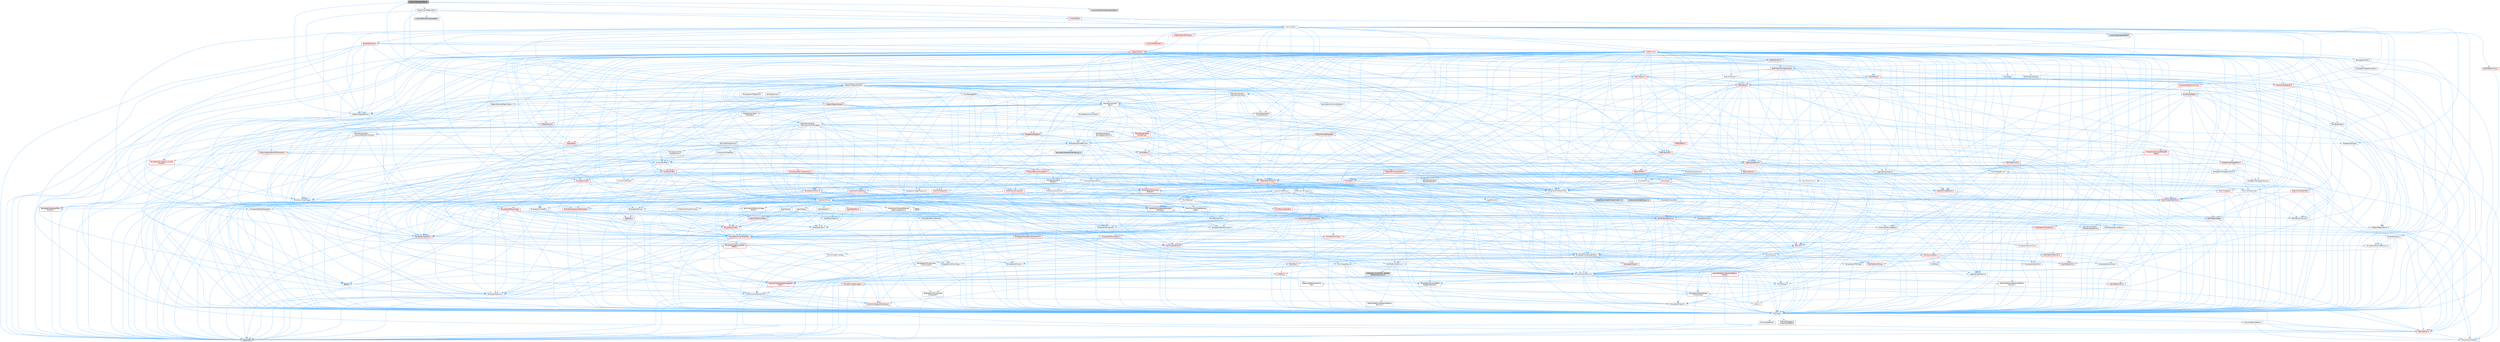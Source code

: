 digraph "LiveLinkTransformRole.h"
{
 // INTERACTIVE_SVG=YES
 // LATEX_PDF_SIZE
  bgcolor="transparent";
  edge [fontname=Helvetica,fontsize=10,labelfontname=Helvetica,labelfontsize=10];
  node [fontname=Helvetica,fontsize=10,shape=box,height=0.2,width=0.4];
  Node1 [id="Node000001",label="LiveLinkTransformRole.h",height=0.2,width=0.4,color="gray40", fillcolor="grey60", style="filled", fontcolor="black",tooltip=" "];
  Node1 -> Node2 [id="edge1_Node000001_Node000002",color="steelblue1",style="solid",tooltip=" "];
  Node2 [id="Node000002",label="Internationalization\l/Text.h",height=0.2,width=0.4,color="grey40", fillcolor="white", style="filled",URL="$d6/d35/Text_8h.html",tooltip=" "];
  Node2 -> Node3 [id="edge2_Node000002_Node000003",color="steelblue1",style="solid",tooltip=" "];
  Node3 [id="Node000003",label="CoreTypes.h",height=0.2,width=0.4,color="grey40", fillcolor="white", style="filled",URL="$dc/dec/CoreTypes_8h.html",tooltip=" "];
  Node3 -> Node4 [id="edge3_Node000003_Node000004",color="steelblue1",style="solid",tooltip=" "];
  Node4 [id="Node000004",label="HAL/Platform.h",height=0.2,width=0.4,color="red", fillcolor="#FFF0F0", style="filled",URL="$d9/dd0/Platform_8h.html",tooltip=" "];
  Node4 -> Node7 [id="edge4_Node000004_Node000007",color="steelblue1",style="solid",tooltip=" "];
  Node7 [id="Node000007",label="type_traits",height=0.2,width=0.4,color="grey60", fillcolor="#E0E0E0", style="filled",tooltip=" "];
  Node4 -> Node8 [id="edge5_Node000004_Node000008",color="steelblue1",style="solid",tooltip=" "];
  Node8 [id="Node000008",label="PreprocessorHelpers.h",height=0.2,width=0.4,color="grey40", fillcolor="white", style="filled",URL="$db/ddb/PreprocessorHelpers_8h.html",tooltip=" "];
  Node3 -> Node14 [id="edge6_Node000003_Node000014",color="steelblue1",style="solid",tooltip=" "];
  Node14 [id="Node000014",label="ProfilingDebugging\l/UMemoryDefines.h",height=0.2,width=0.4,color="grey40", fillcolor="white", style="filled",URL="$d2/da2/UMemoryDefines_8h.html",tooltip=" "];
  Node3 -> Node15 [id="edge7_Node000003_Node000015",color="steelblue1",style="solid",tooltip=" "];
  Node15 [id="Node000015",label="Misc/CoreMiscDefines.h",height=0.2,width=0.4,color="grey40", fillcolor="white", style="filled",URL="$da/d38/CoreMiscDefines_8h.html",tooltip=" "];
  Node15 -> Node4 [id="edge8_Node000015_Node000004",color="steelblue1",style="solid",tooltip=" "];
  Node15 -> Node8 [id="edge9_Node000015_Node000008",color="steelblue1",style="solid",tooltip=" "];
  Node3 -> Node16 [id="edge10_Node000003_Node000016",color="steelblue1",style="solid",tooltip=" "];
  Node16 [id="Node000016",label="Misc/CoreDefines.h",height=0.2,width=0.4,color="grey40", fillcolor="white", style="filled",URL="$d3/dd2/CoreDefines_8h.html",tooltip=" "];
  Node2 -> Node17 [id="edge11_Node000002_Node000017",color="steelblue1",style="solid",tooltip=" "];
  Node17 [id="Node000017",label="HAL/PlatformAtomics.h",height=0.2,width=0.4,color="grey40", fillcolor="white", style="filled",URL="$d3/d36/PlatformAtomics_8h.html",tooltip=" "];
  Node17 -> Node3 [id="edge12_Node000017_Node000003",color="steelblue1",style="solid",tooltip=" "];
  Node17 -> Node18 [id="edge13_Node000017_Node000018",color="steelblue1",style="solid",tooltip=" "];
  Node18 [id="Node000018",label="GenericPlatform/GenericPlatform\lAtomics.h",height=0.2,width=0.4,color="grey40", fillcolor="white", style="filled",URL="$da/d72/GenericPlatformAtomics_8h.html",tooltip=" "];
  Node18 -> Node3 [id="edge14_Node000018_Node000003",color="steelblue1",style="solid",tooltip=" "];
  Node17 -> Node19 [id="edge15_Node000017_Node000019",color="steelblue1",style="solid",tooltip=" "];
  Node19 [id="Node000019",label="COMPILED_PLATFORM_HEADER\l(PlatformAtomics.h)",height=0.2,width=0.4,color="grey60", fillcolor="#E0E0E0", style="filled",tooltip=" "];
  Node2 -> Node20 [id="edge16_Node000002_Node000020",color="steelblue1",style="solid",tooltip=" "];
  Node20 [id="Node000020",label="Misc/AssertionMacros.h",height=0.2,width=0.4,color="grey40", fillcolor="white", style="filled",URL="$d0/dfa/AssertionMacros_8h.html",tooltip=" "];
  Node20 -> Node3 [id="edge17_Node000020_Node000003",color="steelblue1",style="solid",tooltip=" "];
  Node20 -> Node4 [id="edge18_Node000020_Node000004",color="steelblue1",style="solid",tooltip=" "];
  Node20 -> Node21 [id="edge19_Node000020_Node000021",color="steelblue1",style="solid",tooltip=" "];
  Node21 [id="Node000021",label="HAL/PlatformMisc.h",height=0.2,width=0.4,color="red", fillcolor="#FFF0F0", style="filled",URL="$d0/df5/PlatformMisc_8h.html",tooltip=" "];
  Node21 -> Node3 [id="edge20_Node000021_Node000003",color="steelblue1",style="solid",tooltip=" "];
  Node20 -> Node8 [id="edge21_Node000020_Node000008",color="steelblue1",style="solid",tooltip=" "];
  Node20 -> Node54 [id="edge22_Node000020_Node000054",color="steelblue1",style="solid",tooltip=" "];
  Node54 [id="Node000054",label="Templates/EnableIf.h",height=0.2,width=0.4,color="grey40", fillcolor="white", style="filled",URL="$d7/d60/EnableIf_8h.html",tooltip=" "];
  Node54 -> Node3 [id="edge23_Node000054_Node000003",color="steelblue1",style="solid",tooltip=" "];
  Node20 -> Node55 [id="edge24_Node000020_Node000055",color="steelblue1",style="solid",tooltip=" "];
  Node55 [id="Node000055",label="Templates/IsArrayOrRefOf\lTypeByPredicate.h",height=0.2,width=0.4,color="grey40", fillcolor="white", style="filled",URL="$d6/da1/IsArrayOrRefOfTypeByPredicate_8h.html",tooltip=" "];
  Node55 -> Node3 [id="edge25_Node000055_Node000003",color="steelblue1",style="solid",tooltip=" "];
  Node20 -> Node56 [id="edge26_Node000020_Node000056",color="steelblue1",style="solid",tooltip=" "];
  Node56 [id="Node000056",label="Templates/IsValidVariadic\lFunctionArg.h",height=0.2,width=0.4,color="grey40", fillcolor="white", style="filled",URL="$d0/dc8/IsValidVariadicFunctionArg_8h.html",tooltip=" "];
  Node56 -> Node3 [id="edge27_Node000056_Node000003",color="steelblue1",style="solid",tooltip=" "];
  Node56 -> Node57 [id="edge28_Node000056_Node000057",color="steelblue1",style="solid",tooltip=" "];
  Node57 [id="Node000057",label="IsEnum.h",height=0.2,width=0.4,color="grey40", fillcolor="white", style="filled",URL="$d4/de5/IsEnum_8h.html",tooltip=" "];
  Node56 -> Node7 [id="edge29_Node000056_Node000007",color="steelblue1",style="solid",tooltip=" "];
  Node20 -> Node58 [id="edge30_Node000020_Node000058",color="steelblue1",style="solid",tooltip=" "];
  Node58 [id="Node000058",label="Traits/IsCharEncodingCompatible\lWith.h",height=0.2,width=0.4,color="red", fillcolor="#FFF0F0", style="filled",URL="$df/dd1/IsCharEncodingCompatibleWith_8h.html",tooltip=" "];
  Node58 -> Node7 [id="edge31_Node000058_Node000007",color="steelblue1",style="solid",tooltip=" "];
  Node20 -> Node60 [id="edge32_Node000020_Node000060",color="steelblue1",style="solid",tooltip=" "];
  Node60 [id="Node000060",label="Misc/VarArgs.h",height=0.2,width=0.4,color="grey40", fillcolor="white", style="filled",URL="$d5/d6f/VarArgs_8h.html",tooltip=" "];
  Node60 -> Node3 [id="edge33_Node000060_Node000003",color="steelblue1",style="solid",tooltip=" "];
  Node20 -> Node61 [id="edge34_Node000020_Node000061",color="steelblue1",style="solid",tooltip=" "];
  Node61 [id="Node000061",label="String/FormatStringSan.h",height=0.2,width=0.4,color="red", fillcolor="#FFF0F0", style="filled",URL="$d3/d8b/FormatStringSan_8h.html",tooltip=" "];
  Node61 -> Node7 [id="edge35_Node000061_Node000007",color="steelblue1",style="solid",tooltip=" "];
  Node61 -> Node3 [id="edge36_Node000061_Node000003",color="steelblue1",style="solid",tooltip=" "];
  Node61 -> Node62 [id="edge37_Node000061_Node000062",color="steelblue1",style="solid",tooltip=" "];
  Node62 [id="Node000062",label="Templates/Requires.h",height=0.2,width=0.4,color="grey40", fillcolor="white", style="filled",URL="$dc/d96/Requires_8h.html",tooltip=" "];
  Node62 -> Node54 [id="edge38_Node000062_Node000054",color="steelblue1",style="solid",tooltip=" "];
  Node62 -> Node7 [id="edge39_Node000062_Node000007",color="steelblue1",style="solid",tooltip=" "];
  Node61 -> Node56 [id="edge40_Node000061_Node000056",color="steelblue1",style="solid",tooltip=" "];
  Node61 -> Node29 [id="edge41_Node000061_Node000029",color="steelblue1",style="solid",tooltip=" "];
  Node29 [id="Node000029",label="Containers/ContainersFwd.h",height=0.2,width=0.4,color="grey40", fillcolor="white", style="filled",URL="$d4/d0a/ContainersFwd_8h.html",tooltip=" "];
  Node29 -> Node4 [id="edge42_Node000029_Node000004",color="steelblue1",style="solid",tooltip=" "];
  Node29 -> Node3 [id="edge43_Node000029_Node000003",color="steelblue1",style="solid",tooltip=" "];
  Node29 -> Node26 [id="edge44_Node000029_Node000026",color="steelblue1",style="solid",tooltip=" "];
  Node26 [id="Node000026",label="Traits/IsContiguousContainer.h",height=0.2,width=0.4,color="red", fillcolor="#FFF0F0", style="filled",URL="$d5/d3c/IsContiguousContainer_8h.html",tooltip=" "];
  Node26 -> Node3 [id="edge45_Node000026_Node000003",color="steelblue1",style="solid",tooltip=" "];
  Node20 -> Node67 [id="edge46_Node000020_Node000067",color="steelblue1",style="solid",tooltip=" "];
  Node67 [id="Node000067",label="atomic",height=0.2,width=0.4,color="grey60", fillcolor="#E0E0E0", style="filled",tooltip=" "];
  Node2 -> Node45 [id="edge47_Node000002_Node000045",color="steelblue1",style="solid",tooltip=" "];
  Node45 [id="Node000045",label="Misc/EnumClassFlags.h",height=0.2,width=0.4,color="grey40", fillcolor="white", style="filled",URL="$d8/de7/EnumClassFlags_8h.html",tooltip=" "];
  Node2 -> Node68 [id="edge48_Node000002_Node000068",color="steelblue1",style="solid",tooltip=" "];
  Node68 [id="Node000068",label="Templates/UnrealTypeTraits.h",height=0.2,width=0.4,color="grey40", fillcolor="white", style="filled",URL="$d2/d2d/UnrealTypeTraits_8h.html",tooltip=" "];
  Node68 -> Node3 [id="edge49_Node000068_Node000003",color="steelblue1",style="solid",tooltip=" "];
  Node68 -> Node69 [id="edge50_Node000068_Node000069",color="steelblue1",style="solid",tooltip=" "];
  Node69 [id="Node000069",label="Templates/IsPointer.h",height=0.2,width=0.4,color="grey40", fillcolor="white", style="filled",URL="$d7/d05/IsPointer_8h.html",tooltip=" "];
  Node69 -> Node3 [id="edge51_Node000069_Node000003",color="steelblue1",style="solid",tooltip=" "];
  Node68 -> Node20 [id="edge52_Node000068_Node000020",color="steelblue1",style="solid",tooltip=" "];
  Node68 -> Node70 [id="edge53_Node000068_Node000070",color="steelblue1",style="solid",tooltip=" "];
  Node70 [id="Node000070",label="Templates/AndOrNot.h",height=0.2,width=0.4,color="grey40", fillcolor="white", style="filled",URL="$db/d0a/AndOrNot_8h.html",tooltip=" "];
  Node70 -> Node3 [id="edge54_Node000070_Node000003",color="steelblue1",style="solid",tooltip=" "];
  Node68 -> Node54 [id="edge55_Node000068_Node000054",color="steelblue1",style="solid",tooltip=" "];
  Node68 -> Node71 [id="edge56_Node000068_Node000071",color="steelblue1",style="solid",tooltip=" "];
  Node71 [id="Node000071",label="Templates/IsArithmetic.h",height=0.2,width=0.4,color="grey40", fillcolor="white", style="filled",URL="$d2/d5d/IsArithmetic_8h.html",tooltip=" "];
  Node71 -> Node3 [id="edge57_Node000071_Node000003",color="steelblue1",style="solid",tooltip=" "];
  Node68 -> Node57 [id="edge58_Node000068_Node000057",color="steelblue1",style="solid",tooltip=" "];
  Node68 -> Node72 [id="edge59_Node000068_Node000072",color="steelblue1",style="solid",tooltip=" "];
  Node72 [id="Node000072",label="Templates/Models.h",height=0.2,width=0.4,color="red", fillcolor="#FFF0F0", style="filled",URL="$d3/d0c/Models_8h.html",tooltip=" "];
  Node68 -> Node73 [id="edge60_Node000068_Node000073",color="steelblue1",style="solid",tooltip=" "];
  Node73 [id="Node000073",label="Templates/IsPODType.h",height=0.2,width=0.4,color="grey40", fillcolor="white", style="filled",URL="$d7/db1/IsPODType_8h.html",tooltip=" "];
  Node73 -> Node3 [id="edge61_Node000073_Node000003",color="steelblue1",style="solid",tooltip=" "];
  Node68 -> Node74 [id="edge62_Node000068_Node000074",color="steelblue1",style="solid",tooltip=" "];
  Node74 [id="Node000074",label="Templates/IsUECoreType.h",height=0.2,width=0.4,color="grey40", fillcolor="white", style="filled",URL="$d1/db8/IsUECoreType_8h.html",tooltip=" "];
  Node74 -> Node3 [id="edge63_Node000074_Node000003",color="steelblue1",style="solid",tooltip=" "];
  Node74 -> Node7 [id="edge64_Node000074_Node000007",color="steelblue1",style="solid",tooltip=" "];
  Node68 -> Node75 [id="edge65_Node000068_Node000075",color="steelblue1",style="solid",tooltip=" "];
  Node75 [id="Node000075",label="Templates/IsTriviallyCopy\lConstructible.h",height=0.2,width=0.4,color="grey40", fillcolor="white", style="filled",URL="$d3/d78/IsTriviallyCopyConstructible_8h.html",tooltip=" "];
  Node75 -> Node3 [id="edge66_Node000075_Node000003",color="steelblue1",style="solid",tooltip=" "];
  Node75 -> Node7 [id="edge67_Node000075_Node000007",color="steelblue1",style="solid",tooltip=" "];
  Node2 -> Node76 [id="edge68_Node000002_Node000076",color="steelblue1",style="solid",tooltip=" "];
  Node76 [id="Node000076",label="Containers/Array.h",height=0.2,width=0.4,color="grey40", fillcolor="white", style="filled",URL="$df/dd0/Array_8h.html",tooltip=" "];
  Node76 -> Node3 [id="edge69_Node000076_Node000003",color="steelblue1",style="solid",tooltip=" "];
  Node76 -> Node20 [id="edge70_Node000076_Node000020",color="steelblue1",style="solid",tooltip=" "];
  Node76 -> Node77 [id="edge71_Node000076_Node000077",color="steelblue1",style="solid",tooltip=" "];
  Node77 [id="Node000077",label="Misc/IntrusiveUnsetOptional\lState.h",height=0.2,width=0.4,color="grey40", fillcolor="white", style="filled",URL="$d2/d0a/IntrusiveUnsetOptionalState_8h.html",tooltip=" "];
  Node77 -> Node78 [id="edge72_Node000077_Node000078",color="steelblue1",style="solid",tooltip=" "];
  Node78 [id="Node000078",label="Misc/OptionalFwd.h",height=0.2,width=0.4,color="grey40", fillcolor="white", style="filled",URL="$dc/d50/OptionalFwd_8h.html",tooltip=" "];
  Node76 -> Node79 [id="edge73_Node000076_Node000079",color="steelblue1",style="solid",tooltip=" "];
  Node79 [id="Node000079",label="Misc/ReverseIterate.h",height=0.2,width=0.4,color="red", fillcolor="#FFF0F0", style="filled",URL="$db/de3/ReverseIterate_8h.html",tooltip=" "];
  Node79 -> Node4 [id="edge74_Node000079_Node000004",color="steelblue1",style="solid",tooltip=" "];
  Node76 -> Node81 [id="edge75_Node000076_Node000081",color="steelblue1",style="solid",tooltip=" "];
  Node81 [id="Node000081",label="HAL/UnrealMemory.h",height=0.2,width=0.4,color="red", fillcolor="#FFF0F0", style="filled",URL="$d9/d96/UnrealMemory_8h.html",tooltip=" "];
  Node81 -> Node3 [id="edge76_Node000081_Node000003",color="steelblue1",style="solid",tooltip=" "];
  Node81 -> Node85 [id="edge77_Node000081_Node000085",color="steelblue1",style="solid",tooltip=" "];
  Node85 [id="Node000085",label="HAL/MemoryBase.h",height=0.2,width=0.4,color="red", fillcolor="#FFF0F0", style="filled",URL="$d6/d9f/MemoryBase_8h.html",tooltip=" "];
  Node85 -> Node3 [id="edge78_Node000085_Node000003",color="steelblue1",style="solid",tooltip=" "];
  Node85 -> Node17 [id="edge79_Node000085_Node000017",color="steelblue1",style="solid",tooltip=" "];
  Node85 -> Node33 [id="edge80_Node000085_Node000033",color="steelblue1",style="solid",tooltip=" "];
  Node33 [id="Node000033",label="HAL/PlatformCrt.h",height=0.2,width=0.4,color="red", fillcolor="#FFF0F0", style="filled",URL="$d8/d75/PlatformCrt_8h.html",tooltip=" "];
  Node85 -> Node86 [id="edge81_Node000085_Node000086",color="steelblue1",style="solid",tooltip=" "];
  Node86 [id="Node000086",label="Misc/Exec.h",height=0.2,width=0.4,color="grey40", fillcolor="white", style="filled",URL="$de/ddb/Exec_8h.html",tooltip=" "];
  Node86 -> Node3 [id="edge82_Node000086_Node000003",color="steelblue1",style="solid",tooltip=" "];
  Node86 -> Node20 [id="edge83_Node000086_Node000020",color="steelblue1",style="solid",tooltip=" "];
  Node85 -> Node87 [id="edge84_Node000085_Node000087",color="steelblue1",style="solid",tooltip=" "];
  Node87 [id="Node000087",label="Misc/OutputDevice.h",height=0.2,width=0.4,color="grey40", fillcolor="white", style="filled",URL="$d7/d32/OutputDevice_8h.html",tooltip=" "];
  Node87 -> Node28 [id="edge85_Node000087_Node000028",color="steelblue1",style="solid",tooltip=" "];
  Node28 [id="Node000028",label="CoreFwd.h",height=0.2,width=0.4,color="red", fillcolor="#FFF0F0", style="filled",URL="$d1/d1e/CoreFwd_8h.html",tooltip=" "];
  Node28 -> Node3 [id="edge86_Node000028_Node000003",color="steelblue1",style="solid",tooltip=" "];
  Node28 -> Node29 [id="edge87_Node000028_Node000029",color="steelblue1",style="solid",tooltip=" "];
  Node28 -> Node31 [id="edge88_Node000028_Node000031",color="steelblue1",style="solid",tooltip=" "];
  Node31 [id="Node000031",label="UObject/UObjectHierarchy\lFwd.h",height=0.2,width=0.4,color="grey40", fillcolor="white", style="filled",URL="$d3/d13/UObjectHierarchyFwd_8h.html",tooltip=" "];
  Node87 -> Node3 [id="edge89_Node000087_Node000003",color="steelblue1",style="solid",tooltip=" "];
  Node87 -> Node88 [id="edge90_Node000087_Node000088",color="steelblue1",style="solid",tooltip=" "];
  Node88 [id="Node000088",label="Logging/LogVerbosity.h",height=0.2,width=0.4,color="grey40", fillcolor="white", style="filled",URL="$d2/d8f/LogVerbosity_8h.html",tooltip=" "];
  Node88 -> Node3 [id="edge91_Node000088_Node000003",color="steelblue1",style="solid",tooltip=" "];
  Node87 -> Node60 [id="edge92_Node000087_Node000060",color="steelblue1",style="solid",tooltip=" "];
  Node87 -> Node55 [id="edge93_Node000087_Node000055",color="steelblue1",style="solid",tooltip=" "];
  Node87 -> Node56 [id="edge94_Node000087_Node000056",color="steelblue1",style="solid",tooltip=" "];
  Node87 -> Node58 [id="edge95_Node000087_Node000058",color="steelblue1",style="solid",tooltip=" "];
  Node81 -> Node96 [id="edge96_Node000081_Node000096",color="steelblue1",style="solid",tooltip=" "];
  Node96 [id="Node000096",label="HAL/PlatformMemory.h",height=0.2,width=0.4,color="red", fillcolor="#FFF0F0", style="filled",URL="$de/d68/PlatformMemory_8h.html",tooltip=" "];
  Node96 -> Node3 [id="edge97_Node000096_Node000003",color="steelblue1",style="solid",tooltip=" "];
  Node81 -> Node69 [id="edge98_Node000081_Node000069",color="steelblue1",style="solid",tooltip=" "];
  Node76 -> Node68 [id="edge99_Node000076_Node000068",color="steelblue1",style="solid",tooltip=" "];
  Node76 -> Node99 [id="edge100_Node000076_Node000099",color="steelblue1",style="solid",tooltip=" "];
  Node99 [id="Node000099",label="Templates/UnrealTemplate.h",height=0.2,width=0.4,color="red", fillcolor="#FFF0F0", style="filled",URL="$d4/d24/UnrealTemplate_8h.html",tooltip=" "];
  Node99 -> Node3 [id="edge101_Node000099_Node000003",color="steelblue1",style="solid",tooltip=" "];
  Node99 -> Node69 [id="edge102_Node000099_Node000069",color="steelblue1",style="solid",tooltip=" "];
  Node99 -> Node81 [id="edge103_Node000099_Node000081",color="steelblue1",style="solid",tooltip=" "];
  Node99 -> Node68 [id="edge104_Node000099_Node000068",color="steelblue1",style="solid",tooltip=" "];
  Node99 -> Node102 [id="edge105_Node000099_Node000102",color="steelblue1",style="solid",tooltip=" "];
  Node102 [id="Node000102",label="Templates/RemoveReference.h",height=0.2,width=0.4,color="grey40", fillcolor="white", style="filled",URL="$da/dbe/RemoveReference_8h.html",tooltip=" "];
  Node102 -> Node3 [id="edge106_Node000102_Node000003",color="steelblue1",style="solid",tooltip=" "];
  Node99 -> Node62 [id="edge107_Node000099_Node000062",color="steelblue1",style="solid",tooltip=" "];
  Node99 -> Node103 [id="edge108_Node000099_Node000103",color="steelblue1",style="solid",tooltip=" "];
  Node103 [id="Node000103",label="Templates/TypeCompatible\lBytes.h",height=0.2,width=0.4,color="red", fillcolor="#FFF0F0", style="filled",URL="$df/d0a/TypeCompatibleBytes_8h.html",tooltip=" "];
  Node103 -> Node3 [id="edge109_Node000103_Node000003",color="steelblue1",style="solid",tooltip=" "];
  Node103 -> Node7 [id="edge110_Node000103_Node000007",color="steelblue1",style="solid",tooltip=" "];
  Node99 -> Node26 [id="edge111_Node000099_Node000026",color="steelblue1",style="solid",tooltip=" "];
  Node99 -> Node7 [id="edge112_Node000099_Node000007",color="steelblue1",style="solid",tooltip=" "];
  Node76 -> Node105 [id="edge113_Node000076_Node000105",color="steelblue1",style="solid",tooltip=" "];
  Node105 [id="Node000105",label="Containers/AllowShrinking.h",height=0.2,width=0.4,color="grey40", fillcolor="white", style="filled",URL="$d7/d1a/AllowShrinking_8h.html",tooltip=" "];
  Node105 -> Node3 [id="edge114_Node000105_Node000003",color="steelblue1",style="solid",tooltip=" "];
  Node76 -> Node106 [id="edge115_Node000076_Node000106",color="steelblue1",style="solid",tooltip=" "];
  Node106 [id="Node000106",label="Containers/ContainerAllocation\lPolicies.h",height=0.2,width=0.4,color="red", fillcolor="#FFF0F0", style="filled",URL="$d7/dff/ContainerAllocationPolicies_8h.html",tooltip=" "];
  Node106 -> Node3 [id="edge116_Node000106_Node000003",color="steelblue1",style="solid",tooltip=" "];
  Node106 -> Node106 [id="edge117_Node000106_Node000106",color="steelblue1",style="solid",tooltip=" "];
  Node106 -> Node108 [id="edge118_Node000106_Node000108",color="steelblue1",style="solid",tooltip=" "];
  Node108 [id="Node000108",label="HAL/PlatformMath.h",height=0.2,width=0.4,color="red", fillcolor="#FFF0F0", style="filled",URL="$dc/d53/PlatformMath_8h.html",tooltip=" "];
  Node108 -> Node3 [id="edge119_Node000108_Node000003",color="steelblue1",style="solid",tooltip=" "];
  Node106 -> Node81 [id="edge120_Node000106_Node000081",color="steelblue1",style="solid",tooltip=" "];
  Node106 -> Node43 [id="edge121_Node000106_Node000043",color="steelblue1",style="solid",tooltip=" "];
  Node43 [id="Node000043",label="Math/NumericLimits.h",height=0.2,width=0.4,color="grey40", fillcolor="white", style="filled",URL="$df/d1b/NumericLimits_8h.html",tooltip=" "];
  Node43 -> Node3 [id="edge122_Node000043_Node000003",color="steelblue1",style="solid",tooltip=" "];
  Node106 -> Node20 [id="edge123_Node000106_Node000020",color="steelblue1",style="solid",tooltip=" "];
  Node106 -> Node117 [id="edge124_Node000106_Node000117",color="steelblue1",style="solid",tooltip=" "];
  Node117 [id="Node000117",label="Templates/MemoryOps.h",height=0.2,width=0.4,color="red", fillcolor="#FFF0F0", style="filled",URL="$db/dea/MemoryOps_8h.html",tooltip=" "];
  Node117 -> Node3 [id="edge125_Node000117_Node000003",color="steelblue1",style="solid",tooltip=" "];
  Node117 -> Node81 [id="edge126_Node000117_Node000081",color="steelblue1",style="solid",tooltip=" "];
  Node117 -> Node94 [id="edge127_Node000117_Node000094",color="steelblue1",style="solid",tooltip=" "];
  Node94 [id="Node000094",label="Templates/IsTriviallyCopy\lAssignable.h",height=0.2,width=0.4,color="grey40", fillcolor="white", style="filled",URL="$d2/df2/IsTriviallyCopyAssignable_8h.html",tooltip=" "];
  Node94 -> Node3 [id="edge128_Node000094_Node000003",color="steelblue1",style="solid",tooltip=" "];
  Node94 -> Node7 [id="edge129_Node000094_Node000007",color="steelblue1",style="solid",tooltip=" "];
  Node117 -> Node75 [id="edge130_Node000117_Node000075",color="steelblue1",style="solid",tooltip=" "];
  Node117 -> Node62 [id="edge131_Node000117_Node000062",color="steelblue1",style="solid",tooltip=" "];
  Node117 -> Node68 [id="edge132_Node000117_Node000068",color="steelblue1",style="solid",tooltip=" "];
  Node117 -> Node7 [id="edge133_Node000117_Node000007",color="steelblue1",style="solid",tooltip=" "];
  Node106 -> Node103 [id="edge134_Node000106_Node000103",color="steelblue1",style="solid",tooltip=" "];
  Node106 -> Node7 [id="edge135_Node000106_Node000007",color="steelblue1",style="solid",tooltip=" "];
  Node76 -> Node118 [id="edge136_Node000076_Node000118",color="steelblue1",style="solid",tooltip=" "];
  Node118 [id="Node000118",label="Containers/ContainerElement\lTypeCompatibility.h",height=0.2,width=0.4,color="grey40", fillcolor="white", style="filled",URL="$df/ddf/ContainerElementTypeCompatibility_8h.html",tooltip=" "];
  Node118 -> Node3 [id="edge137_Node000118_Node000003",color="steelblue1",style="solid",tooltip=" "];
  Node118 -> Node68 [id="edge138_Node000118_Node000068",color="steelblue1",style="solid",tooltip=" "];
  Node76 -> Node119 [id="edge139_Node000076_Node000119",color="steelblue1",style="solid",tooltip=" "];
  Node119 [id="Node000119",label="Serialization/Archive.h",height=0.2,width=0.4,color="red", fillcolor="#FFF0F0", style="filled",URL="$d7/d3b/Archive_8h.html",tooltip=" "];
  Node119 -> Node28 [id="edge140_Node000119_Node000028",color="steelblue1",style="solid",tooltip=" "];
  Node119 -> Node3 [id="edge141_Node000119_Node000003",color="steelblue1",style="solid",tooltip=" "];
  Node119 -> Node120 [id="edge142_Node000119_Node000120",color="steelblue1",style="solid",tooltip=" "];
  Node120 [id="Node000120",label="HAL/PlatformProperties.h",height=0.2,width=0.4,color="red", fillcolor="#FFF0F0", style="filled",URL="$d9/db0/PlatformProperties_8h.html",tooltip=" "];
  Node120 -> Node3 [id="edge143_Node000120_Node000003",color="steelblue1",style="solid",tooltip=" "];
  Node119 -> Node123 [id="edge144_Node000119_Node000123",color="steelblue1",style="solid",tooltip=" "];
  Node123 [id="Node000123",label="Internationalization\l/TextNamespaceFwd.h",height=0.2,width=0.4,color="grey40", fillcolor="white", style="filled",URL="$d8/d97/TextNamespaceFwd_8h.html",tooltip=" "];
  Node123 -> Node3 [id="edge145_Node000123_Node000003",color="steelblue1",style="solid",tooltip=" "];
  Node119 -> Node20 [id="edge146_Node000119_Node000020",color="steelblue1",style="solid",tooltip=" "];
  Node119 -> Node124 [id="edge147_Node000119_Node000124",color="steelblue1",style="solid",tooltip=" "];
  Node124 [id="Node000124",label="Misc/EngineVersionBase.h",height=0.2,width=0.4,color="grey40", fillcolor="white", style="filled",URL="$d5/d2b/EngineVersionBase_8h.html",tooltip=" "];
  Node124 -> Node3 [id="edge148_Node000124_Node000003",color="steelblue1",style="solid",tooltip=" "];
  Node119 -> Node60 [id="edge149_Node000119_Node000060",color="steelblue1",style="solid",tooltip=" "];
  Node119 -> Node54 [id="edge150_Node000119_Node000054",color="steelblue1",style="solid",tooltip=" "];
  Node119 -> Node55 [id="edge151_Node000119_Node000055",color="steelblue1",style="solid",tooltip=" "];
  Node119 -> Node127 [id="edge152_Node000119_Node000127",color="steelblue1",style="solid",tooltip=" "];
  Node127 [id="Node000127",label="Templates/IsEnumClass.h",height=0.2,width=0.4,color="grey40", fillcolor="white", style="filled",URL="$d7/d15/IsEnumClass_8h.html",tooltip=" "];
  Node127 -> Node3 [id="edge153_Node000127_Node000003",color="steelblue1",style="solid",tooltip=" "];
  Node127 -> Node70 [id="edge154_Node000127_Node000070",color="steelblue1",style="solid",tooltip=" "];
  Node119 -> Node56 [id="edge155_Node000119_Node000056",color="steelblue1",style="solid",tooltip=" "];
  Node119 -> Node99 [id="edge156_Node000119_Node000099",color="steelblue1",style="solid",tooltip=" "];
  Node119 -> Node58 [id="edge157_Node000119_Node000058",color="steelblue1",style="solid",tooltip=" "];
  Node119 -> Node128 [id="edge158_Node000119_Node000128",color="steelblue1",style="solid",tooltip=" "];
  Node128 [id="Node000128",label="UObject/ObjectVersion.h",height=0.2,width=0.4,color="grey40", fillcolor="white", style="filled",URL="$da/d63/ObjectVersion_8h.html",tooltip=" "];
  Node128 -> Node3 [id="edge159_Node000128_Node000003",color="steelblue1",style="solid",tooltip=" "];
  Node76 -> Node129 [id="edge160_Node000076_Node000129",color="steelblue1",style="solid",tooltip=" "];
  Node129 [id="Node000129",label="Serialization/MemoryImage\lWriter.h",height=0.2,width=0.4,color="grey40", fillcolor="white", style="filled",URL="$d0/d08/MemoryImageWriter_8h.html",tooltip=" "];
  Node129 -> Node3 [id="edge161_Node000129_Node000003",color="steelblue1",style="solid",tooltip=" "];
  Node129 -> Node130 [id="edge162_Node000129_Node000130",color="steelblue1",style="solid",tooltip=" "];
  Node130 [id="Node000130",label="Serialization/MemoryLayout.h",height=0.2,width=0.4,color="red", fillcolor="#FFF0F0", style="filled",URL="$d7/d66/MemoryLayout_8h.html",tooltip=" "];
  Node130 -> Node133 [id="edge163_Node000130_Node000133",color="steelblue1",style="solid",tooltip=" "];
  Node133 [id="Node000133",label="Containers/EnumAsByte.h",height=0.2,width=0.4,color="grey40", fillcolor="white", style="filled",URL="$d6/d9a/EnumAsByte_8h.html",tooltip=" "];
  Node133 -> Node3 [id="edge164_Node000133_Node000003",color="steelblue1",style="solid",tooltip=" "];
  Node133 -> Node73 [id="edge165_Node000133_Node000073",color="steelblue1",style="solid",tooltip=" "];
  Node133 -> Node134 [id="edge166_Node000133_Node000134",color="steelblue1",style="solid",tooltip=" "];
  Node134 [id="Node000134",label="Templates/TypeHash.h",height=0.2,width=0.4,color="red", fillcolor="#FFF0F0", style="filled",URL="$d1/d62/TypeHash_8h.html",tooltip=" "];
  Node134 -> Node3 [id="edge167_Node000134_Node000003",color="steelblue1",style="solid",tooltip=" "];
  Node134 -> Node62 [id="edge168_Node000134_Node000062",color="steelblue1",style="solid",tooltip=" "];
  Node134 -> Node135 [id="edge169_Node000134_Node000135",color="steelblue1",style="solid",tooltip=" "];
  Node135 [id="Node000135",label="Misc/Crc.h",height=0.2,width=0.4,color="red", fillcolor="#FFF0F0", style="filled",URL="$d4/dd2/Crc_8h.html",tooltip=" "];
  Node135 -> Node3 [id="edge170_Node000135_Node000003",color="steelblue1",style="solid",tooltip=" "];
  Node135 -> Node83 [id="edge171_Node000135_Node000083",color="steelblue1",style="solid",tooltip=" "];
  Node83 [id="Node000083",label="HAL/PlatformString.h",height=0.2,width=0.4,color="red", fillcolor="#FFF0F0", style="filled",URL="$db/db5/PlatformString_8h.html",tooltip=" "];
  Node83 -> Node3 [id="edge172_Node000083_Node000003",color="steelblue1",style="solid",tooltip=" "];
  Node135 -> Node20 [id="edge173_Node000135_Node000020",color="steelblue1",style="solid",tooltip=" "];
  Node135 -> Node136 [id="edge174_Node000135_Node000136",color="steelblue1",style="solid",tooltip=" "];
  Node136 [id="Node000136",label="Misc/CString.h",height=0.2,width=0.4,color="grey40", fillcolor="white", style="filled",URL="$d2/d49/CString_8h.html",tooltip=" "];
  Node136 -> Node3 [id="edge175_Node000136_Node000003",color="steelblue1",style="solid",tooltip=" "];
  Node136 -> Node33 [id="edge176_Node000136_Node000033",color="steelblue1",style="solid",tooltip=" "];
  Node136 -> Node83 [id="edge177_Node000136_Node000083",color="steelblue1",style="solid",tooltip=" "];
  Node136 -> Node20 [id="edge178_Node000136_Node000020",color="steelblue1",style="solid",tooltip=" "];
  Node136 -> Node137 [id="edge179_Node000136_Node000137",color="steelblue1",style="solid",tooltip=" "];
  Node137 [id="Node000137",label="Misc/Char.h",height=0.2,width=0.4,color="red", fillcolor="#FFF0F0", style="filled",URL="$d0/d58/Char_8h.html",tooltip=" "];
  Node137 -> Node3 [id="edge180_Node000137_Node000003",color="steelblue1",style="solid",tooltip=" "];
  Node137 -> Node7 [id="edge181_Node000137_Node000007",color="steelblue1",style="solid",tooltip=" "];
  Node136 -> Node60 [id="edge182_Node000136_Node000060",color="steelblue1",style="solid",tooltip=" "];
  Node136 -> Node55 [id="edge183_Node000136_Node000055",color="steelblue1",style="solid",tooltip=" "];
  Node136 -> Node56 [id="edge184_Node000136_Node000056",color="steelblue1",style="solid",tooltip=" "];
  Node136 -> Node58 [id="edge185_Node000136_Node000058",color="steelblue1",style="solid",tooltip=" "];
  Node135 -> Node137 [id="edge186_Node000135_Node000137",color="steelblue1",style="solid",tooltip=" "];
  Node135 -> Node68 [id="edge187_Node000135_Node000068",color="steelblue1",style="solid",tooltip=" "];
  Node134 -> Node7 [id="edge188_Node000134_Node000007",color="steelblue1",style="solid",tooltip=" "];
  Node130 -> Node23 [id="edge189_Node000130_Node000023",color="steelblue1",style="solid",tooltip=" "];
  Node23 [id="Node000023",label="Containers/StringFwd.h",height=0.2,width=0.4,color="grey40", fillcolor="white", style="filled",URL="$df/d37/StringFwd_8h.html",tooltip=" "];
  Node23 -> Node3 [id="edge190_Node000023_Node000003",color="steelblue1",style="solid",tooltip=" "];
  Node23 -> Node24 [id="edge191_Node000023_Node000024",color="steelblue1",style="solid",tooltip=" "];
  Node24 [id="Node000024",label="Traits/ElementType.h",height=0.2,width=0.4,color="red", fillcolor="#FFF0F0", style="filled",URL="$d5/d4f/ElementType_8h.html",tooltip=" "];
  Node24 -> Node4 [id="edge192_Node000024_Node000004",color="steelblue1",style="solid",tooltip=" "];
  Node24 -> Node7 [id="edge193_Node000024_Node000007",color="steelblue1",style="solid",tooltip=" "];
  Node23 -> Node26 [id="edge194_Node000023_Node000026",color="steelblue1",style="solid",tooltip=" "];
  Node130 -> Node81 [id="edge195_Node000130_Node000081",color="steelblue1",style="solid",tooltip=" "];
  Node130 -> Node54 [id="edge196_Node000130_Node000054",color="steelblue1",style="solid",tooltip=" "];
  Node130 -> Node72 [id="edge197_Node000130_Node000072",color="steelblue1",style="solid",tooltip=" "];
  Node130 -> Node99 [id="edge198_Node000130_Node000099",color="steelblue1",style="solid",tooltip=" "];
  Node76 -> Node143 [id="edge199_Node000076_Node000143",color="steelblue1",style="solid",tooltip=" "];
  Node143 [id="Node000143",label="Algo/Heapify.h",height=0.2,width=0.4,color="grey40", fillcolor="white", style="filled",URL="$d0/d2a/Heapify_8h.html",tooltip=" "];
  Node143 -> Node144 [id="edge200_Node000143_Node000144",color="steelblue1",style="solid",tooltip=" "];
  Node144 [id="Node000144",label="Algo/Impl/BinaryHeap.h",height=0.2,width=0.4,color="red", fillcolor="#FFF0F0", style="filled",URL="$d7/da3/Algo_2Impl_2BinaryHeap_8h.html",tooltip=" "];
  Node144 -> Node145 [id="edge201_Node000144_Node000145",color="steelblue1",style="solid",tooltip=" "];
  Node145 [id="Node000145",label="Templates/Invoke.h",height=0.2,width=0.4,color="red", fillcolor="#FFF0F0", style="filled",URL="$d7/deb/Invoke_8h.html",tooltip=" "];
  Node145 -> Node3 [id="edge202_Node000145_Node000003",color="steelblue1",style="solid",tooltip=" "];
  Node145 -> Node99 [id="edge203_Node000145_Node000099",color="steelblue1",style="solid",tooltip=" "];
  Node145 -> Node7 [id="edge204_Node000145_Node000007",color="steelblue1",style="solid",tooltip=" "];
  Node144 -> Node7 [id="edge205_Node000144_Node000007",color="steelblue1",style="solid",tooltip=" "];
  Node143 -> Node149 [id="edge206_Node000143_Node000149",color="steelblue1",style="solid",tooltip=" "];
  Node149 [id="Node000149",label="Templates/IdentityFunctor.h",height=0.2,width=0.4,color="grey40", fillcolor="white", style="filled",URL="$d7/d2e/IdentityFunctor_8h.html",tooltip=" "];
  Node149 -> Node4 [id="edge207_Node000149_Node000004",color="steelblue1",style="solid",tooltip=" "];
  Node143 -> Node145 [id="edge208_Node000143_Node000145",color="steelblue1",style="solid",tooltip=" "];
  Node143 -> Node150 [id="edge209_Node000143_Node000150",color="steelblue1",style="solid",tooltip=" "];
  Node150 [id="Node000150",label="Templates/Less.h",height=0.2,width=0.4,color="grey40", fillcolor="white", style="filled",URL="$de/dc8/Less_8h.html",tooltip=" "];
  Node150 -> Node3 [id="edge210_Node000150_Node000003",color="steelblue1",style="solid",tooltip=" "];
  Node150 -> Node99 [id="edge211_Node000150_Node000099",color="steelblue1",style="solid",tooltip=" "];
  Node143 -> Node99 [id="edge212_Node000143_Node000099",color="steelblue1",style="solid",tooltip=" "];
  Node76 -> Node151 [id="edge213_Node000076_Node000151",color="steelblue1",style="solid",tooltip=" "];
  Node151 [id="Node000151",label="Algo/HeapSort.h",height=0.2,width=0.4,color="grey40", fillcolor="white", style="filled",URL="$d3/d92/HeapSort_8h.html",tooltip=" "];
  Node151 -> Node144 [id="edge214_Node000151_Node000144",color="steelblue1",style="solid",tooltip=" "];
  Node151 -> Node149 [id="edge215_Node000151_Node000149",color="steelblue1",style="solid",tooltip=" "];
  Node151 -> Node150 [id="edge216_Node000151_Node000150",color="steelblue1",style="solid",tooltip=" "];
  Node151 -> Node99 [id="edge217_Node000151_Node000099",color="steelblue1",style="solid",tooltip=" "];
  Node76 -> Node152 [id="edge218_Node000076_Node000152",color="steelblue1",style="solid",tooltip=" "];
  Node152 [id="Node000152",label="Algo/IsHeap.h",height=0.2,width=0.4,color="grey40", fillcolor="white", style="filled",URL="$de/d32/IsHeap_8h.html",tooltip=" "];
  Node152 -> Node144 [id="edge219_Node000152_Node000144",color="steelblue1",style="solid",tooltip=" "];
  Node152 -> Node149 [id="edge220_Node000152_Node000149",color="steelblue1",style="solid",tooltip=" "];
  Node152 -> Node145 [id="edge221_Node000152_Node000145",color="steelblue1",style="solid",tooltip=" "];
  Node152 -> Node150 [id="edge222_Node000152_Node000150",color="steelblue1",style="solid",tooltip=" "];
  Node152 -> Node99 [id="edge223_Node000152_Node000099",color="steelblue1",style="solid",tooltip=" "];
  Node76 -> Node144 [id="edge224_Node000076_Node000144",color="steelblue1",style="solid",tooltip=" "];
  Node76 -> Node153 [id="edge225_Node000076_Node000153",color="steelblue1",style="solid",tooltip=" "];
  Node153 [id="Node000153",label="Algo/StableSort.h",height=0.2,width=0.4,color="red", fillcolor="#FFF0F0", style="filled",URL="$d7/d3c/StableSort_8h.html",tooltip=" "];
  Node153 -> Node154 [id="edge226_Node000153_Node000154",color="steelblue1",style="solid",tooltip=" "];
  Node154 [id="Node000154",label="Algo/BinarySearch.h",height=0.2,width=0.4,color="grey40", fillcolor="white", style="filled",URL="$db/db4/BinarySearch_8h.html",tooltip=" "];
  Node154 -> Node149 [id="edge227_Node000154_Node000149",color="steelblue1",style="solid",tooltip=" "];
  Node154 -> Node145 [id="edge228_Node000154_Node000145",color="steelblue1",style="solid",tooltip=" "];
  Node154 -> Node150 [id="edge229_Node000154_Node000150",color="steelblue1",style="solid",tooltip=" "];
  Node153 -> Node149 [id="edge230_Node000153_Node000149",color="steelblue1",style="solid",tooltip=" "];
  Node153 -> Node145 [id="edge231_Node000153_Node000145",color="steelblue1",style="solid",tooltip=" "];
  Node153 -> Node150 [id="edge232_Node000153_Node000150",color="steelblue1",style="solid",tooltip=" "];
  Node153 -> Node99 [id="edge233_Node000153_Node000099",color="steelblue1",style="solid",tooltip=" "];
  Node76 -> Node156 [id="edge234_Node000076_Node000156",color="steelblue1",style="solid",tooltip=" "];
  Node156 [id="Node000156",label="Concepts/GetTypeHashable.h",height=0.2,width=0.4,color="grey40", fillcolor="white", style="filled",URL="$d3/da2/GetTypeHashable_8h.html",tooltip=" "];
  Node156 -> Node3 [id="edge235_Node000156_Node000003",color="steelblue1",style="solid",tooltip=" "];
  Node156 -> Node134 [id="edge236_Node000156_Node000134",color="steelblue1",style="solid",tooltip=" "];
  Node76 -> Node149 [id="edge237_Node000076_Node000149",color="steelblue1",style="solid",tooltip=" "];
  Node76 -> Node145 [id="edge238_Node000076_Node000145",color="steelblue1",style="solid",tooltip=" "];
  Node76 -> Node150 [id="edge239_Node000076_Node000150",color="steelblue1",style="solid",tooltip=" "];
  Node76 -> Node157 [id="edge240_Node000076_Node000157",color="steelblue1",style="solid",tooltip=" "];
  Node157 [id="Node000157",label="Templates/LosesQualifiers\lFromTo.h",height=0.2,width=0.4,color="red", fillcolor="#FFF0F0", style="filled",URL="$d2/db3/LosesQualifiersFromTo_8h.html",tooltip=" "];
  Node157 -> Node7 [id="edge241_Node000157_Node000007",color="steelblue1",style="solid",tooltip=" "];
  Node76 -> Node62 [id="edge242_Node000076_Node000062",color="steelblue1",style="solid",tooltip=" "];
  Node76 -> Node158 [id="edge243_Node000076_Node000158",color="steelblue1",style="solid",tooltip=" "];
  Node158 [id="Node000158",label="Templates/Sorting.h",height=0.2,width=0.4,color="grey40", fillcolor="white", style="filled",URL="$d3/d9e/Sorting_8h.html",tooltip=" "];
  Node158 -> Node3 [id="edge244_Node000158_Node000003",color="steelblue1",style="solid",tooltip=" "];
  Node158 -> Node154 [id="edge245_Node000158_Node000154",color="steelblue1",style="solid",tooltip=" "];
  Node158 -> Node159 [id="edge246_Node000158_Node000159",color="steelblue1",style="solid",tooltip=" "];
  Node159 [id="Node000159",label="Algo/Sort.h",height=0.2,width=0.4,color="red", fillcolor="#FFF0F0", style="filled",URL="$d1/d87/Sort_8h.html",tooltip=" "];
  Node158 -> Node108 [id="edge247_Node000158_Node000108",color="steelblue1",style="solid",tooltip=" "];
  Node158 -> Node150 [id="edge248_Node000158_Node000150",color="steelblue1",style="solid",tooltip=" "];
  Node76 -> Node162 [id="edge249_Node000076_Node000162",color="steelblue1",style="solid",tooltip=" "];
  Node162 [id="Node000162",label="Templates/AlignmentTemplates.h",height=0.2,width=0.4,color="red", fillcolor="#FFF0F0", style="filled",URL="$dd/d32/AlignmentTemplates_8h.html",tooltip=" "];
  Node162 -> Node3 [id="edge250_Node000162_Node000003",color="steelblue1",style="solid",tooltip=" "];
  Node162 -> Node69 [id="edge251_Node000162_Node000069",color="steelblue1",style="solid",tooltip=" "];
  Node76 -> Node24 [id="edge252_Node000076_Node000024",color="steelblue1",style="solid",tooltip=" "];
  Node76 -> Node114 [id="edge253_Node000076_Node000114",color="steelblue1",style="solid",tooltip=" "];
  Node114 [id="Node000114",label="limits",height=0.2,width=0.4,color="grey60", fillcolor="#E0E0E0", style="filled",tooltip=" "];
  Node76 -> Node7 [id="edge254_Node000076_Node000007",color="steelblue1",style="solid",tooltip=" "];
  Node2 -> Node163 [id="edge255_Node000002_Node000163",color="steelblue1",style="solid",tooltip=" "];
  Node163 [id="Node000163",label="Containers/UnrealString.h",height=0.2,width=0.4,color="grey40", fillcolor="white", style="filled",URL="$d5/dba/UnrealString_8h.html",tooltip=" "];
  Node163 -> Node164 [id="edge256_Node000163_Node000164",color="steelblue1",style="solid",tooltip=" "];
  Node164 [id="Node000164",label="Containers/UnrealStringIncludes.h.inl",height=0.2,width=0.4,color="grey60", fillcolor="#E0E0E0", style="filled",tooltip=" "];
  Node163 -> Node165 [id="edge257_Node000163_Node000165",color="steelblue1",style="solid",tooltip=" "];
  Node165 [id="Node000165",label="Containers/UnrealString.h.inl",height=0.2,width=0.4,color="grey60", fillcolor="#E0E0E0", style="filled",tooltip=" "];
  Node163 -> Node166 [id="edge258_Node000163_Node000166",color="steelblue1",style="solid",tooltip=" "];
  Node166 [id="Node000166",label="Misc/StringFormatArg.h",height=0.2,width=0.4,color="grey40", fillcolor="white", style="filled",URL="$d2/d16/StringFormatArg_8h.html",tooltip=" "];
  Node166 -> Node29 [id="edge259_Node000166_Node000029",color="steelblue1",style="solid",tooltip=" "];
  Node2 -> Node167 [id="edge260_Node000002_Node000167",color="steelblue1",style="solid",tooltip=" "];
  Node167 [id="Node000167",label="Containers/SortedMap.h",height=0.2,width=0.4,color="grey40", fillcolor="white", style="filled",URL="$d1/dcf/SortedMap_8h.html",tooltip=" "];
  Node167 -> Node168 [id="edge261_Node000167_Node000168",color="steelblue1",style="solid",tooltip=" "];
  Node168 [id="Node000168",label="Containers/Map.h",height=0.2,width=0.4,color="grey40", fillcolor="white", style="filled",URL="$df/d79/Map_8h.html",tooltip=" "];
  Node168 -> Node3 [id="edge262_Node000168_Node000003",color="steelblue1",style="solid",tooltip=" "];
  Node168 -> Node169 [id="edge263_Node000168_Node000169",color="steelblue1",style="solid",tooltip=" "];
  Node169 [id="Node000169",label="Algo/Reverse.h",height=0.2,width=0.4,color="grey40", fillcolor="white", style="filled",URL="$d5/d93/Reverse_8h.html",tooltip=" "];
  Node169 -> Node3 [id="edge264_Node000169_Node000003",color="steelblue1",style="solid",tooltip=" "];
  Node169 -> Node99 [id="edge265_Node000169_Node000099",color="steelblue1",style="solid",tooltip=" "];
  Node168 -> Node118 [id="edge266_Node000168_Node000118",color="steelblue1",style="solid",tooltip=" "];
  Node168 -> Node170 [id="edge267_Node000168_Node000170",color="steelblue1",style="solid",tooltip=" "];
  Node170 [id="Node000170",label="Containers/Set.h",height=0.2,width=0.4,color="red", fillcolor="#FFF0F0", style="filled",URL="$d4/d45/Set_8h.html",tooltip=" "];
  Node170 -> Node106 [id="edge268_Node000170_Node000106",color="steelblue1",style="solid",tooltip=" "];
  Node170 -> Node118 [id="edge269_Node000170_Node000118",color="steelblue1",style="solid",tooltip=" "];
  Node170 -> Node172 [id="edge270_Node000170_Node000172",color="steelblue1",style="solid",tooltip=" "];
  Node172 [id="Node000172",label="Containers/SparseArray.h",height=0.2,width=0.4,color="grey40", fillcolor="white", style="filled",URL="$d5/dbf/SparseArray_8h.html",tooltip=" "];
  Node172 -> Node3 [id="edge271_Node000172_Node000003",color="steelblue1",style="solid",tooltip=" "];
  Node172 -> Node20 [id="edge272_Node000172_Node000020",color="steelblue1",style="solid",tooltip=" "];
  Node172 -> Node81 [id="edge273_Node000172_Node000081",color="steelblue1",style="solid",tooltip=" "];
  Node172 -> Node68 [id="edge274_Node000172_Node000068",color="steelblue1",style="solid",tooltip=" "];
  Node172 -> Node99 [id="edge275_Node000172_Node000099",color="steelblue1",style="solid",tooltip=" "];
  Node172 -> Node106 [id="edge276_Node000172_Node000106",color="steelblue1",style="solid",tooltip=" "];
  Node172 -> Node150 [id="edge277_Node000172_Node000150",color="steelblue1",style="solid",tooltip=" "];
  Node172 -> Node76 [id="edge278_Node000172_Node000076",color="steelblue1",style="solid",tooltip=" "];
  Node172 -> Node161 [id="edge279_Node000172_Node000161",color="steelblue1",style="solid",tooltip=" "];
  Node161 [id="Node000161",label="Math/UnrealMathUtility.h",height=0.2,width=0.4,color="red", fillcolor="#FFF0F0", style="filled",URL="$db/db8/UnrealMathUtility_8h.html",tooltip=" "];
  Node161 -> Node3 [id="edge280_Node000161_Node000003",color="steelblue1",style="solid",tooltip=" "];
  Node161 -> Node20 [id="edge281_Node000161_Node000020",color="steelblue1",style="solid",tooltip=" "];
  Node161 -> Node108 [id="edge282_Node000161_Node000108",color="steelblue1",style="solid",tooltip=" "];
  Node161 -> Node62 [id="edge283_Node000161_Node000062",color="steelblue1",style="solid",tooltip=" "];
  Node172 -> Node173 [id="edge284_Node000172_Node000173",color="steelblue1",style="solid",tooltip=" "];
  Node173 [id="Node000173",label="Containers/ScriptArray.h",height=0.2,width=0.4,color="red", fillcolor="#FFF0F0", style="filled",URL="$dc/daf/ScriptArray_8h.html",tooltip=" "];
  Node173 -> Node3 [id="edge285_Node000173_Node000003",color="steelblue1",style="solid",tooltip=" "];
  Node173 -> Node20 [id="edge286_Node000173_Node000020",color="steelblue1",style="solid",tooltip=" "];
  Node173 -> Node81 [id="edge287_Node000173_Node000081",color="steelblue1",style="solid",tooltip=" "];
  Node173 -> Node105 [id="edge288_Node000173_Node000105",color="steelblue1",style="solid",tooltip=" "];
  Node173 -> Node106 [id="edge289_Node000173_Node000106",color="steelblue1",style="solid",tooltip=" "];
  Node173 -> Node76 [id="edge290_Node000173_Node000076",color="steelblue1",style="solid",tooltip=" "];
  Node172 -> Node174 [id="edge291_Node000172_Node000174",color="steelblue1",style="solid",tooltip=" "];
  Node174 [id="Node000174",label="Containers/BitArray.h",height=0.2,width=0.4,color="grey40", fillcolor="white", style="filled",URL="$d1/de4/BitArray_8h.html",tooltip=" "];
  Node174 -> Node106 [id="edge292_Node000174_Node000106",color="steelblue1",style="solid",tooltip=" "];
  Node174 -> Node3 [id="edge293_Node000174_Node000003",color="steelblue1",style="solid",tooltip=" "];
  Node174 -> Node17 [id="edge294_Node000174_Node000017",color="steelblue1",style="solid",tooltip=" "];
  Node174 -> Node81 [id="edge295_Node000174_Node000081",color="steelblue1",style="solid",tooltip=" "];
  Node174 -> Node161 [id="edge296_Node000174_Node000161",color="steelblue1",style="solid",tooltip=" "];
  Node174 -> Node20 [id="edge297_Node000174_Node000020",color="steelblue1",style="solid",tooltip=" "];
  Node174 -> Node45 [id="edge298_Node000174_Node000045",color="steelblue1",style="solid",tooltip=" "];
  Node174 -> Node119 [id="edge299_Node000174_Node000119",color="steelblue1",style="solid",tooltip=" "];
  Node174 -> Node129 [id="edge300_Node000174_Node000129",color="steelblue1",style="solid",tooltip=" "];
  Node174 -> Node130 [id="edge301_Node000174_Node000130",color="steelblue1",style="solid",tooltip=" "];
  Node174 -> Node54 [id="edge302_Node000174_Node000054",color="steelblue1",style="solid",tooltip=" "];
  Node174 -> Node145 [id="edge303_Node000174_Node000145",color="steelblue1",style="solid",tooltip=" "];
  Node174 -> Node99 [id="edge304_Node000174_Node000099",color="steelblue1",style="solid",tooltip=" "];
  Node174 -> Node68 [id="edge305_Node000174_Node000068",color="steelblue1",style="solid",tooltip=" "];
  Node172 -> Node175 [id="edge306_Node000172_Node000175",color="steelblue1",style="solid",tooltip=" "];
  Node175 [id="Node000175",label="Serialization/Structured\lArchive.h",height=0.2,width=0.4,color="red", fillcolor="#FFF0F0", style="filled",URL="$d9/d1e/StructuredArchive_8h.html",tooltip=" "];
  Node175 -> Node76 [id="edge307_Node000175_Node000076",color="steelblue1",style="solid",tooltip=" "];
  Node175 -> Node106 [id="edge308_Node000175_Node000106",color="steelblue1",style="solid",tooltip=" "];
  Node175 -> Node3 [id="edge309_Node000175_Node000003",color="steelblue1",style="solid",tooltip=" "];
  Node175 -> Node119 [id="edge310_Node000175_Node000119",color="steelblue1",style="solid",tooltip=" "];
  Node175 -> Node186 [id="edge311_Node000175_Node000186",color="steelblue1",style="solid",tooltip=" "];
  Node186 [id="Node000186",label="Templates/UniqueObj.h",height=0.2,width=0.4,color="grey40", fillcolor="white", style="filled",URL="$da/d95/UniqueObj_8h.html",tooltip=" "];
  Node186 -> Node3 [id="edge312_Node000186_Node000003",color="steelblue1",style="solid",tooltip=" "];
  Node186 -> Node187 [id="edge313_Node000186_Node000187",color="steelblue1",style="solid",tooltip=" "];
  Node187 [id="Node000187",label="Templates/UniquePtr.h",height=0.2,width=0.4,color="grey40", fillcolor="white", style="filled",URL="$de/d1a/UniquePtr_8h.html",tooltip=" "];
  Node187 -> Node3 [id="edge314_Node000187_Node000003",color="steelblue1",style="solid",tooltip=" "];
  Node187 -> Node99 [id="edge315_Node000187_Node000099",color="steelblue1",style="solid",tooltip=" "];
  Node187 -> Node188 [id="edge316_Node000187_Node000188",color="steelblue1",style="solid",tooltip=" "];
  Node188 [id="Node000188",label="Templates/IsArray.h",height=0.2,width=0.4,color="grey40", fillcolor="white", style="filled",URL="$d8/d8d/IsArray_8h.html",tooltip=" "];
  Node188 -> Node3 [id="edge317_Node000188_Node000003",color="steelblue1",style="solid",tooltip=" "];
  Node187 -> Node189 [id="edge318_Node000187_Node000189",color="steelblue1",style="solid",tooltip=" "];
  Node189 [id="Node000189",label="Templates/RemoveExtent.h",height=0.2,width=0.4,color="grey40", fillcolor="white", style="filled",URL="$dc/de9/RemoveExtent_8h.html",tooltip=" "];
  Node189 -> Node3 [id="edge319_Node000189_Node000003",color="steelblue1",style="solid",tooltip=" "];
  Node187 -> Node62 [id="edge320_Node000187_Node000062",color="steelblue1",style="solid",tooltip=" "];
  Node187 -> Node130 [id="edge321_Node000187_Node000130",color="steelblue1",style="solid",tooltip=" "];
  Node187 -> Node7 [id="edge322_Node000187_Node000007",color="steelblue1",style="solid",tooltip=" "];
  Node172 -> Node129 [id="edge323_Node000172_Node000129",color="steelblue1",style="solid",tooltip=" "];
  Node172 -> Node163 [id="edge324_Node000172_Node000163",color="steelblue1",style="solid",tooltip=" "];
  Node172 -> Node77 [id="edge325_Node000172_Node000077",color="steelblue1",style="solid",tooltip=" "];
  Node170 -> Node29 [id="edge326_Node000170_Node000029",color="steelblue1",style="solid",tooltip=" "];
  Node170 -> Node161 [id="edge327_Node000170_Node000161",color="steelblue1",style="solid",tooltip=" "];
  Node170 -> Node20 [id="edge328_Node000170_Node000020",color="steelblue1",style="solid",tooltip=" "];
  Node170 -> Node191 [id="edge329_Node000170_Node000191",color="steelblue1",style="solid",tooltip=" "];
  Node191 [id="Node000191",label="Misc/StructBuilder.h",height=0.2,width=0.4,color="grey40", fillcolor="white", style="filled",URL="$d9/db3/StructBuilder_8h.html",tooltip=" "];
  Node191 -> Node3 [id="edge330_Node000191_Node000003",color="steelblue1",style="solid",tooltip=" "];
  Node191 -> Node161 [id="edge331_Node000191_Node000161",color="steelblue1",style="solid",tooltip=" "];
  Node191 -> Node162 [id="edge332_Node000191_Node000162",color="steelblue1",style="solid",tooltip=" "];
  Node170 -> Node129 [id="edge333_Node000170_Node000129",color="steelblue1",style="solid",tooltip=" "];
  Node170 -> Node175 [id="edge334_Node000170_Node000175",color="steelblue1",style="solid",tooltip=" "];
  Node170 -> Node192 [id="edge335_Node000170_Node000192",color="steelblue1",style="solid",tooltip=" "];
  Node192 [id="Node000192",label="Templates/Function.h",height=0.2,width=0.4,color="red", fillcolor="#FFF0F0", style="filled",URL="$df/df5/Function_8h.html",tooltip=" "];
  Node192 -> Node3 [id="edge336_Node000192_Node000003",color="steelblue1",style="solid",tooltip=" "];
  Node192 -> Node20 [id="edge337_Node000192_Node000020",color="steelblue1",style="solid",tooltip=" "];
  Node192 -> Node77 [id="edge338_Node000192_Node000077",color="steelblue1",style="solid",tooltip=" "];
  Node192 -> Node81 [id="edge339_Node000192_Node000081",color="steelblue1",style="solid",tooltip=" "];
  Node192 -> Node68 [id="edge340_Node000192_Node000068",color="steelblue1",style="solid",tooltip=" "];
  Node192 -> Node145 [id="edge341_Node000192_Node000145",color="steelblue1",style="solid",tooltip=" "];
  Node192 -> Node99 [id="edge342_Node000192_Node000099",color="steelblue1",style="solid",tooltip=" "];
  Node192 -> Node62 [id="edge343_Node000192_Node000062",color="steelblue1",style="solid",tooltip=" "];
  Node192 -> Node161 [id="edge344_Node000192_Node000161",color="steelblue1",style="solid",tooltip=" "];
  Node192 -> Node7 [id="edge345_Node000192_Node000007",color="steelblue1",style="solid",tooltip=" "];
  Node170 -> Node158 [id="edge346_Node000170_Node000158",color="steelblue1",style="solid",tooltip=" "];
  Node170 -> Node134 [id="edge347_Node000170_Node000134",color="steelblue1",style="solid",tooltip=" "];
  Node170 -> Node99 [id="edge348_Node000170_Node000099",color="steelblue1",style="solid",tooltip=" "];
  Node170 -> Node7 [id="edge349_Node000170_Node000007",color="steelblue1",style="solid",tooltip=" "];
  Node168 -> Node163 [id="edge350_Node000168_Node000163",color="steelblue1",style="solid",tooltip=" "];
  Node168 -> Node20 [id="edge351_Node000168_Node000020",color="steelblue1",style="solid",tooltip=" "];
  Node168 -> Node191 [id="edge352_Node000168_Node000191",color="steelblue1",style="solid",tooltip=" "];
  Node168 -> Node192 [id="edge353_Node000168_Node000192",color="steelblue1",style="solid",tooltip=" "];
  Node168 -> Node158 [id="edge354_Node000168_Node000158",color="steelblue1",style="solid",tooltip=" "];
  Node168 -> Node195 [id="edge355_Node000168_Node000195",color="steelblue1",style="solid",tooltip=" "];
  Node195 [id="Node000195",label="Templates/Tuple.h",height=0.2,width=0.4,color="red", fillcolor="#FFF0F0", style="filled",URL="$d2/d4f/Tuple_8h.html",tooltip=" "];
  Node195 -> Node3 [id="edge356_Node000195_Node000003",color="steelblue1",style="solid",tooltip=" "];
  Node195 -> Node99 [id="edge357_Node000195_Node000099",color="steelblue1",style="solid",tooltip=" "];
  Node195 -> Node196 [id="edge358_Node000195_Node000196",color="steelblue1",style="solid",tooltip=" "];
  Node196 [id="Node000196",label="Delegates/IntegerSequence.h",height=0.2,width=0.4,color="grey40", fillcolor="white", style="filled",URL="$d2/dcc/IntegerSequence_8h.html",tooltip=" "];
  Node196 -> Node3 [id="edge359_Node000196_Node000003",color="steelblue1",style="solid",tooltip=" "];
  Node195 -> Node145 [id="edge360_Node000195_Node000145",color="steelblue1",style="solid",tooltip=" "];
  Node195 -> Node175 [id="edge361_Node000195_Node000175",color="steelblue1",style="solid",tooltip=" "];
  Node195 -> Node130 [id="edge362_Node000195_Node000130",color="steelblue1",style="solid",tooltip=" "];
  Node195 -> Node62 [id="edge363_Node000195_Node000062",color="steelblue1",style="solid",tooltip=" "];
  Node195 -> Node134 [id="edge364_Node000195_Node000134",color="steelblue1",style="solid",tooltip=" "];
  Node195 -> Node7 [id="edge365_Node000195_Node000007",color="steelblue1",style="solid",tooltip=" "];
  Node168 -> Node99 [id="edge366_Node000168_Node000099",color="steelblue1",style="solid",tooltip=" "];
  Node168 -> Node68 [id="edge367_Node000168_Node000068",color="steelblue1",style="solid",tooltip=" "];
  Node168 -> Node7 [id="edge368_Node000168_Node000007",color="steelblue1",style="solid",tooltip=" "];
  Node167 -> Node154 [id="edge369_Node000167_Node000154",color="steelblue1",style="solid",tooltip=" "];
  Node167 -> Node159 [id="edge370_Node000167_Node000159",color="steelblue1",style="solid",tooltip=" "];
  Node167 -> Node198 [id="edge371_Node000167_Node000198",color="steelblue1",style="solid",tooltip=" "];
  Node198 [id="Node000198",label="UObject/NameTypes.h",height=0.2,width=0.4,color="red", fillcolor="#FFF0F0", style="filled",URL="$d6/d35/NameTypes_8h.html",tooltip=" "];
  Node198 -> Node3 [id="edge372_Node000198_Node000003",color="steelblue1",style="solid",tooltip=" "];
  Node198 -> Node20 [id="edge373_Node000198_Node000020",color="steelblue1",style="solid",tooltip=" "];
  Node198 -> Node81 [id="edge374_Node000198_Node000081",color="steelblue1",style="solid",tooltip=" "];
  Node198 -> Node68 [id="edge375_Node000198_Node000068",color="steelblue1",style="solid",tooltip=" "];
  Node198 -> Node99 [id="edge376_Node000198_Node000099",color="steelblue1",style="solid",tooltip=" "];
  Node198 -> Node163 [id="edge377_Node000198_Node000163",color="steelblue1",style="solid",tooltip=" "];
  Node198 -> Node199 [id="edge378_Node000198_Node000199",color="steelblue1",style="solid",tooltip=" "];
  Node199 [id="Node000199",label="HAL/CriticalSection.h",height=0.2,width=0.4,color="red", fillcolor="#FFF0F0", style="filled",URL="$d6/d90/CriticalSection_8h.html",tooltip=" "];
  Node198 -> Node202 [id="edge379_Node000198_Node000202",color="steelblue1",style="solid",tooltip=" "];
  Node202 [id="Node000202",label="Containers/StringConv.h",height=0.2,width=0.4,color="grey40", fillcolor="white", style="filled",URL="$d3/ddf/StringConv_8h.html",tooltip=" "];
  Node202 -> Node3 [id="edge380_Node000202_Node000003",color="steelblue1",style="solid",tooltip=" "];
  Node202 -> Node20 [id="edge381_Node000202_Node000020",color="steelblue1",style="solid",tooltip=" "];
  Node202 -> Node106 [id="edge382_Node000202_Node000106",color="steelblue1",style="solid",tooltip=" "];
  Node202 -> Node76 [id="edge383_Node000202_Node000076",color="steelblue1",style="solid",tooltip=" "];
  Node202 -> Node136 [id="edge384_Node000202_Node000136",color="steelblue1",style="solid",tooltip=" "];
  Node202 -> Node188 [id="edge385_Node000202_Node000188",color="steelblue1",style="solid",tooltip=" "];
  Node202 -> Node99 [id="edge386_Node000202_Node000099",color="steelblue1",style="solid",tooltip=" "];
  Node202 -> Node68 [id="edge387_Node000202_Node000068",color="steelblue1",style="solid",tooltip=" "];
  Node202 -> Node24 [id="edge388_Node000202_Node000024",color="steelblue1",style="solid",tooltip=" "];
  Node202 -> Node58 [id="edge389_Node000202_Node000058",color="steelblue1",style="solid",tooltip=" "];
  Node202 -> Node26 [id="edge390_Node000202_Node000026",color="steelblue1",style="solid",tooltip=" "];
  Node202 -> Node7 [id="edge391_Node000202_Node000007",color="steelblue1",style="solid",tooltip=" "];
  Node198 -> Node23 [id="edge392_Node000198_Node000023",color="steelblue1",style="solid",tooltip=" "];
  Node198 -> Node203 [id="edge393_Node000198_Node000203",color="steelblue1",style="solid",tooltip=" "];
  Node203 [id="Node000203",label="UObject/UnrealNames.h",height=0.2,width=0.4,color="red", fillcolor="#FFF0F0", style="filled",URL="$d8/db1/UnrealNames_8h.html",tooltip=" "];
  Node203 -> Node3 [id="edge394_Node000203_Node000003",color="steelblue1",style="solid",tooltip=" "];
  Node198 -> Node130 [id="edge395_Node000198_Node000130",color="steelblue1",style="solid",tooltip=" "];
  Node198 -> Node77 [id="edge396_Node000198_Node000077",color="steelblue1",style="solid",tooltip=" "];
  Node2 -> Node133 [id="edge397_Node000002_Node000133",color="steelblue1",style="solid",tooltip=" "];
  Node2 -> Node211 [id="edge398_Node000002_Node000211",color="steelblue1",style="solid",tooltip=" "];
  Node211 [id="Node000211",label="Templates/SharedPointer.h",height=0.2,width=0.4,color="grey40", fillcolor="white", style="filled",URL="$d2/d17/SharedPointer_8h.html",tooltip=" "];
  Node211 -> Node3 [id="edge399_Node000211_Node000003",color="steelblue1",style="solid",tooltip=" "];
  Node211 -> Node77 [id="edge400_Node000211_Node000077",color="steelblue1",style="solid",tooltip=" "];
  Node211 -> Node212 [id="edge401_Node000211_Node000212",color="steelblue1",style="solid",tooltip=" "];
  Node212 [id="Node000212",label="Templates/PointerIsConvertible\lFromTo.h",height=0.2,width=0.4,color="red", fillcolor="#FFF0F0", style="filled",URL="$d6/d65/PointerIsConvertibleFromTo_8h.html",tooltip=" "];
  Node212 -> Node3 [id="edge402_Node000212_Node000003",color="steelblue1",style="solid",tooltip=" "];
  Node212 -> Node157 [id="edge403_Node000212_Node000157",color="steelblue1",style="solid",tooltip=" "];
  Node212 -> Node7 [id="edge404_Node000212_Node000007",color="steelblue1",style="solid",tooltip=" "];
  Node211 -> Node20 [id="edge405_Node000211_Node000020",color="steelblue1",style="solid",tooltip=" "];
  Node211 -> Node81 [id="edge406_Node000211_Node000081",color="steelblue1",style="solid",tooltip=" "];
  Node211 -> Node76 [id="edge407_Node000211_Node000076",color="steelblue1",style="solid",tooltip=" "];
  Node211 -> Node168 [id="edge408_Node000211_Node000168",color="steelblue1",style="solid",tooltip=" "];
  Node211 -> Node213 [id="edge409_Node000211_Node000213",color="steelblue1",style="solid",tooltip=" "];
  Node213 [id="Node000213",label="CoreGlobals.h",height=0.2,width=0.4,color="red", fillcolor="#FFF0F0", style="filled",URL="$d5/d8c/CoreGlobals_8h.html",tooltip=" "];
  Node213 -> Node163 [id="edge410_Node000213_Node000163",color="steelblue1",style="solid",tooltip=" "];
  Node213 -> Node3 [id="edge411_Node000213_Node000003",color="steelblue1",style="solid",tooltip=" "];
  Node213 -> Node214 [id="edge412_Node000213_Node000214",color="steelblue1",style="solid",tooltip=" "];
  Node214 [id="Node000214",label="HAL/PlatformTLS.h",height=0.2,width=0.4,color="red", fillcolor="#FFF0F0", style="filled",URL="$d0/def/PlatformTLS_8h.html",tooltip=" "];
  Node214 -> Node3 [id="edge413_Node000214_Node000003",color="steelblue1",style="solid",tooltip=" "];
  Node213 -> Node217 [id="edge414_Node000213_Node000217",color="steelblue1",style="solid",tooltip=" "];
  Node217 [id="Node000217",label="Logging/LogMacros.h",height=0.2,width=0.4,color="red", fillcolor="#FFF0F0", style="filled",URL="$d0/d16/LogMacros_8h.html",tooltip=" "];
  Node217 -> Node163 [id="edge415_Node000217_Node000163",color="steelblue1",style="solid",tooltip=" "];
  Node217 -> Node3 [id="edge416_Node000217_Node000003",color="steelblue1",style="solid",tooltip=" "];
  Node217 -> Node8 [id="edge417_Node000217_Node000008",color="steelblue1",style="solid",tooltip=" "];
  Node217 -> Node218 [id="edge418_Node000217_Node000218",color="steelblue1",style="solid",tooltip=" "];
  Node218 [id="Node000218",label="Logging/LogCategory.h",height=0.2,width=0.4,color="grey40", fillcolor="white", style="filled",URL="$d9/d36/LogCategory_8h.html",tooltip=" "];
  Node218 -> Node3 [id="edge419_Node000218_Node000003",color="steelblue1",style="solid",tooltip=" "];
  Node218 -> Node88 [id="edge420_Node000218_Node000088",color="steelblue1",style="solid",tooltip=" "];
  Node218 -> Node198 [id="edge421_Node000218_Node000198",color="steelblue1",style="solid",tooltip=" "];
  Node217 -> Node88 [id="edge422_Node000217_Node000088",color="steelblue1",style="solid",tooltip=" "];
  Node217 -> Node20 [id="edge423_Node000217_Node000020",color="steelblue1",style="solid",tooltip=" "];
  Node217 -> Node60 [id="edge424_Node000217_Node000060",color="steelblue1",style="solid",tooltip=" "];
  Node217 -> Node61 [id="edge425_Node000217_Node000061",color="steelblue1",style="solid",tooltip=" "];
  Node217 -> Node54 [id="edge426_Node000217_Node000054",color="steelblue1",style="solid",tooltip=" "];
  Node217 -> Node55 [id="edge427_Node000217_Node000055",color="steelblue1",style="solid",tooltip=" "];
  Node217 -> Node56 [id="edge428_Node000217_Node000056",color="steelblue1",style="solid",tooltip=" "];
  Node217 -> Node58 [id="edge429_Node000217_Node000058",color="steelblue1",style="solid",tooltip=" "];
  Node217 -> Node7 [id="edge430_Node000217_Node000007",color="steelblue1",style="solid",tooltip=" "];
  Node213 -> Node45 [id="edge431_Node000213_Node000045",color="steelblue1",style="solid",tooltip=" "];
  Node213 -> Node87 [id="edge432_Node000213_Node000087",color="steelblue1",style="solid",tooltip=" "];
  Node213 -> Node198 [id="edge433_Node000213_Node000198",color="steelblue1",style="solid",tooltip=" "];
  Node213 -> Node67 [id="edge434_Node000213_Node000067",color="steelblue1",style="solid",tooltip=" "];
  Node211 -> Node221 [id="edge435_Node000211_Node000221",color="steelblue1",style="solid",tooltip=" "];
  Node221 [id="Node000221",label="Templates/SharedPointerInternals.h",height=0.2,width=0.4,color="red", fillcolor="#FFF0F0", style="filled",URL="$de/d3a/SharedPointerInternals_8h.html",tooltip=" "];
  Node221 -> Node3 [id="edge436_Node000221_Node000003",color="steelblue1",style="solid",tooltip=" "];
  Node221 -> Node81 [id="edge437_Node000221_Node000081",color="steelblue1",style="solid",tooltip=" "];
  Node221 -> Node20 [id="edge438_Node000221_Node000020",color="steelblue1",style="solid",tooltip=" "];
  Node221 -> Node102 [id="edge439_Node000221_Node000102",color="steelblue1",style="solid",tooltip=" "];
  Node221 -> Node103 [id="edge440_Node000221_Node000103",color="steelblue1",style="solid",tooltip=" "];
  Node221 -> Node67 [id="edge441_Node000221_Node000067",color="steelblue1",style="solid",tooltip=" "];
  Node221 -> Node7 [id="edge442_Node000221_Node000007",color="steelblue1",style="solid",tooltip=" "];
  Node211 -> Node224 [id="edge443_Node000211_Node000224",color="steelblue1",style="solid",tooltip=" "];
  Node224 [id="Node000224",label="Templates/SharedPointerTesting.inl",height=0.2,width=0.4,color="grey60", fillcolor="#E0E0E0", style="filled",tooltip=" "];
  Node2 -> Node225 [id="edge444_Node000002_Node000225",color="steelblue1",style="solid",tooltip=" "];
  Node225 [id="Node000225",label="Internationalization\l/TextKey.h",height=0.2,width=0.4,color="grey40", fillcolor="white", style="filled",URL="$d8/d4a/TextKey_8h.html",tooltip=" "];
  Node225 -> Node3 [id="edge445_Node000225_Node000003",color="steelblue1",style="solid",tooltip=" "];
  Node225 -> Node134 [id="edge446_Node000225_Node000134",color="steelblue1",style="solid",tooltip=" "];
  Node225 -> Node202 [id="edge447_Node000225_Node000202",color="steelblue1",style="solid",tooltip=" "];
  Node225 -> Node206 [id="edge448_Node000225_Node000206",color="steelblue1",style="solid",tooltip=" "];
  Node206 [id="Node000206",label="Containers/StringView.h",height=0.2,width=0.4,color="red", fillcolor="#FFF0F0", style="filled",URL="$dd/dea/StringView_8h.html",tooltip=" "];
  Node206 -> Node3 [id="edge449_Node000206_Node000003",color="steelblue1",style="solid",tooltip=" "];
  Node206 -> Node23 [id="edge450_Node000206_Node000023",color="steelblue1",style="solid",tooltip=" "];
  Node206 -> Node81 [id="edge451_Node000206_Node000081",color="steelblue1",style="solid",tooltip=" "];
  Node206 -> Node43 [id="edge452_Node000206_Node000043",color="steelblue1",style="solid",tooltip=" "];
  Node206 -> Node161 [id="edge453_Node000206_Node000161",color="steelblue1",style="solid",tooltip=" "];
  Node206 -> Node135 [id="edge454_Node000206_Node000135",color="steelblue1",style="solid",tooltip=" "];
  Node206 -> Node136 [id="edge455_Node000206_Node000136",color="steelblue1",style="solid",tooltip=" "];
  Node206 -> Node79 [id="edge456_Node000206_Node000079",color="steelblue1",style="solid",tooltip=" "];
  Node206 -> Node62 [id="edge457_Node000206_Node000062",color="steelblue1",style="solid",tooltip=" "];
  Node206 -> Node99 [id="edge458_Node000206_Node000099",color="steelblue1",style="solid",tooltip=" "];
  Node206 -> Node24 [id="edge459_Node000206_Node000024",color="steelblue1",style="solid",tooltip=" "];
  Node206 -> Node58 [id="edge460_Node000206_Node000058",color="steelblue1",style="solid",tooltip=" "];
  Node206 -> Node26 [id="edge461_Node000206_Node000026",color="steelblue1",style="solid",tooltip=" "];
  Node206 -> Node7 [id="edge462_Node000206_Node000007",color="steelblue1",style="solid",tooltip=" "];
  Node225 -> Node163 [id="edge463_Node000225_Node000163",color="steelblue1",style="solid",tooltip=" "];
  Node225 -> Node175 [id="edge464_Node000225_Node000175",color="steelblue1",style="solid",tooltip=" "];
  Node2 -> Node226 [id="edge465_Node000002_Node000226",color="steelblue1",style="solid",tooltip=" "];
  Node226 [id="Node000226",label="Internationalization\l/LocKeyFuncs.h",height=0.2,width=0.4,color="grey40", fillcolor="white", style="filled",URL="$dd/d46/LocKeyFuncs_8h.html",tooltip=" "];
  Node226 -> Node3 [id="edge466_Node000226_Node000003",color="steelblue1",style="solid",tooltip=" "];
  Node226 -> Node170 [id="edge467_Node000226_Node000170",color="steelblue1",style="solid",tooltip=" "];
  Node226 -> Node168 [id="edge468_Node000226_Node000168",color="steelblue1",style="solid",tooltip=" "];
  Node2 -> Node227 [id="edge469_Node000002_Node000227",color="steelblue1",style="solid",tooltip=" "];
  Node227 [id="Node000227",label="Internationalization\l/CulturePointer.h",height=0.2,width=0.4,color="grey40", fillcolor="white", style="filled",URL="$d6/dbe/CulturePointer_8h.html",tooltip=" "];
  Node227 -> Node3 [id="edge470_Node000227_Node000003",color="steelblue1",style="solid",tooltip=" "];
  Node227 -> Node211 [id="edge471_Node000227_Node000211",color="steelblue1",style="solid",tooltip=" "];
  Node2 -> Node228 [id="edge472_Node000002_Node000228",color="steelblue1",style="solid",tooltip=" "];
  Node228 [id="Node000228",label="Internationalization\l/TextComparison.h",height=0.2,width=0.4,color="grey40", fillcolor="white", style="filled",URL="$d7/ddc/TextComparison_8h.html",tooltip=" "];
  Node228 -> Node3 [id="edge473_Node000228_Node000003",color="steelblue1",style="solid",tooltip=" "];
  Node228 -> Node163 [id="edge474_Node000228_Node000163",color="steelblue1",style="solid",tooltip=" "];
  Node2 -> Node229 [id="edge475_Node000002_Node000229",color="steelblue1",style="solid",tooltip=" "];
  Node229 [id="Node000229",label="Internationalization\l/TextLocalizationManager.h",height=0.2,width=0.4,color="grey40", fillcolor="white", style="filled",URL="$d5/d2e/TextLocalizationManager_8h.html",tooltip=" "];
  Node229 -> Node230 [id="edge476_Node000229_Node000230",color="steelblue1",style="solid",tooltip=" "];
  Node230 [id="Node000230",label="Async/TaskGraphFwd.h",height=0.2,width=0.4,color="grey40", fillcolor="white", style="filled",URL="$d8/d71/TaskGraphFwd_8h.html",tooltip=" "];
  Node230 -> Node231 [id="edge477_Node000230_Node000231",color="steelblue1",style="solid",tooltip=" "];
  Node231 [id="Node000231",label="Templates/RefCounting.h",height=0.2,width=0.4,color="red", fillcolor="#FFF0F0", style="filled",URL="$d4/d7e/RefCounting_8h.html",tooltip=" "];
  Node231 -> Node3 [id="edge478_Node000231_Node000003",color="steelblue1",style="solid",tooltip=" "];
  Node231 -> Node17 [id="edge479_Node000231_Node000017",color="steelblue1",style="solid",tooltip=" "];
  Node231 -> Node8 [id="edge480_Node000231_Node000008",color="steelblue1",style="solid",tooltip=" "];
  Node231 -> Node20 [id="edge481_Node000231_Node000020",color="steelblue1",style="solid",tooltip=" "];
  Node231 -> Node119 [id="edge482_Node000231_Node000119",color="steelblue1",style="solid",tooltip=" "];
  Node231 -> Node130 [id="edge483_Node000231_Node000130",color="steelblue1",style="solid",tooltip=" "];
  Node231 -> Node62 [id="edge484_Node000231_Node000062",color="steelblue1",style="solid",tooltip=" "];
  Node231 -> Node134 [id="edge485_Node000231_Node000134",color="steelblue1",style="solid",tooltip=" "];
  Node231 -> Node99 [id="edge486_Node000231_Node000099",color="steelblue1",style="solid",tooltip=" "];
  Node231 -> Node67 [id="edge487_Node000231_Node000067",color="steelblue1",style="solid",tooltip=" "];
  Node231 -> Node7 [id="edge488_Node000231_Node000007",color="steelblue1",style="solid",tooltip=" "];
  Node229 -> Node76 [id="edge489_Node000229_Node000076",color="steelblue1",style="solid",tooltip=" "];
  Node229 -> Node208 [id="edge490_Node000229_Node000208",color="steelblue1",style="solid",tooltip=" "];
  Node208 [id="Node000208",label="Containers/ArrayView.h",height=0.2,width=0.4,color="grey40", fillcolor="white", style="filled",URL="$d7/df4/ArrayView_8h.html",tooltip=" "];
  Node208 -> Node3 [id="edge491_Node000208_Node000003",color="steelblue1",style="solid",tooltip=" "];
  Node208 -> Node29 [id="edge492_Node000208_Node000029",color="steelblue1",style="solid",tooltip=" "];
  Node208 -> Node20 [id="edge493_Node000208_Node000020",color="steelblue1",style="solid",tooltip=" "];
  Node208 -> Node79 [id="edge494_Node000208_Node000079",color="steelblue1",style="solid",tooltip=" "];
  Node208 -> Node77 [id="edge495_Node000208_Node000077",color="steelblue1",style="solid",tooltip=" "];
  Node208 -> Node145 [id="edge496_Node000208_Node000145",color="steelblue1",style="solid",tooltip=" "];
  Node208 -> Node68 [id="edge497_Node000208_Node000068",color="steelblue1",style="solid",tooltip=" "];
  Node208 -> Node24 [id="edge498_Node000208_Node000024",color="steelblue1",style="solid",tooltip=" "];
  Node208 -> Node76 [id="edge499_Node000208_Node000076",color="steelblue1",style="solid",tooltip=" "];
  Node208 -> Node161 [id="edge500_Node000208_Node000161",color="steelblue1",style="solid",tooltip=" "];
  Node208 -> Node7 [id="edge501_Node000208_Node000007",color="steelblue1",style="solid",tooltip=" "];
  Node229 -> Node106 [id="edge502_Node000229_Node000106",color="steelblue1",style="solid",tooltip=" "];
  Node229 -> Node168 [id="edge503_Node000229_Node000168",color="steelblue1",style="solid",tooltip=" "];
  Node229 -> Node170 [id="edge504_Node000229_Node000170",color="steelblue1",style="solid",tooltip=" "];
  Node229 -> Node163 [id="edge505_Node000229_Node000163",color="steelblue1",style="solid",tooltip=" "];
  Node229 -> Node3 [id="edge506_Node000229_Node000003",color="steelblue1",style="solid",tooltip=" "];
  Node229 -> Node232 [id="edge507_Node000229_Node000232",color="steelblue1",style="solid",tooltip=" "];
  Node232 [id="Node000232",label="Delegates/Delegate.h",height=0.2,width=0.4,color="red", fillcolor="#FFF0F0", style="filled",URL="$d4/d80/Delegate_8h.html",tooltip=" "];
  Node232 -> Node3 [id="edge508_Node000232_Node000003",color="steelblue1",style="solid",tooltip=" "];
  Node232 -> Node20 [id="edge509_Node000232_Node000020",color="steelblue1",style="solid",tooltip=" "];
  Node232 -> Node198 [id="edge510_Node000232_Node000198",color="steelblue1",style="solid",tooltip=" "];
  Node232 -> Node211 [id="edge511_Node000232_Node000211",color="steelblue1",style="solid",tooltip=" "];
  Node232 -> Node233 [id="edge512_Node000232_Node000233",color="steelblue1",style="solid",tooltip=" "];
  Node233 [id="Node000233",label="UObject/WeakObjectPtrTemplates.h",height=0.2,width=0.4,color="red", fillcolor="#FFF0F0", style="filled",URL="$d8/d3b/WeakObjectPtrTemplates_8h.html",tooltip=" "];
  Node233 -> Node3 [id="edge513_Node000233_Node000003",color="steelblue1",style="solid",tooltip=" "];
  Node233 -> Node157 [id="edge514_Node000233_Node000157",color="steelblue1",style="solid",tooltip=" "];
  Node233 -> Node62 [id="edge515_Node000233_Node000062",color="steelblue1",style="solid",tooltip=" "];
  Node233 -> Node168 [id="edge516_Node000233_Node000168",color="steelblue1",style="solid",tooltip=" "];
  Node233 -> Node7 [id="edge517_Node000233_Node000007",color="steelblue1",style="solid",tooltip=" "];
  Node232 -> Node236 [id="edge518_Node000232_Node000236",color="steelblue1",style="solid",tooltip=" "];
  Node236 [id="Node000236",label="Delegates/MulticastDelegate\lBase.h",height=0.2,width=0.4,color="red", fillcolor="#FFF0F0", style="filled",URL="$db/d16/MulticastDelegateBase_8h.html",tooltip=" "];
  Node236 -> Node3 [id="edge519_Node000236_Node000003",color="steelblue1",style="solid",tooltip=" "];
  Node236 -> Node106 [id="edge520_Node000236_Node000106",color="steelblue1",style="solid",tooltip=" "];
  Node236 -> Node76 [id="edge521_Node000236_Node000076",color="steelblue1",style="solid",tooltip=" "];
  Node236 -> Node161 [id="edge522_Node000236_Node000161",color="steelblue1",style="solid",tooltip=" "];
  Node236 -> Node237 [id="edge523_Node000236_Node000237",color="steelblue1",style="solid",tooltip=" "];
  Node237 [id="Node000237",label="Delegates/IDelegateInstance.h",height=0.2,width=0.4,color="grey40", fillcolor="white", style="filled",URL="$d2/d10/IDelegateInstance_8h.html",tooltip=" "];
  Node237 -> Node3 [id="edge524_Node000237_Node000003",color="steelblue1",style="solid",tooltip=" "];
  Node237 -> Node134 [id="edge525_Node000237_Node000134",color="steelblue1",style="solid",tooltip=" "];
  Node237 -> Node198 [id="edge526_Node000237_Node000198",color="steelblue1",style="solid",tooltip=" "];
  Node237 -> Node238 [id="edge527_Node000237_Node000238",color="steelblue1",style="solid",tooltip=" "];
  Node238 [id="Node000238",label="Delegates/DelegateSettings.h",height=0.2,width=0.4,color="grey40", fillcolor="white", style="filled",URL="$d0/d97/DelegateSettings_8h.html",tooltip=" "];
  Node238 -> Node3 [id="edge528_Node000238_Node000003",color="steelblue1",style="solid",tooltip=" "];
  Node236 -> Node239 [id="edge529_Node000236_Node000239",color="steelblue1",style="solid",tooltip=" "];
  Node239 [id="Node000239",label="Delegates/DelegateBase.h",height=0.2,width=0.4,color="red", fillcolor="#FFF0F0", style="filled",URL="$da/d67/DelegateBase_8h.html",tooltip=" "];
  Node239 -> Node3 [id="edge530_Node000239_Node000003",color="steelblue1",style="solid",tooltip=" "];
  Node239 -> Node106 [id="edge531_Node000239_Node000106",color="steelblue1",style="solid",tooltip=" "];
  Node239 -> Node161 [id="edge532_Node000239_Node000161",color="steelblue1",style="solid",tooltip=" "];
  Node239 -> Node198 [id="edge533_Node000239_Node000198",color="steelblue1",style="solid",tooltip=" "];
  Node239 -> Node238 [id="edge534_Node000239_Node000238",color="steelblue1",style="solid",tooltip=" "];
  Node239 -> Node237 [id="edge535_Node000239_Node000237",color="steelblue1",style="solid",tooltip=" "];
  Node232 -> Node196 [id="edge536_Node000232_Node000196",color="steelblue1",style="solid",tooltip=" "];
  Node229 -> Node199 [id="edge537_Node000229_Node000199",color="steelblue1",style="solid",tooltip=" "];
  Node229 -> Node226 [id="edge538_Node000229_Node000226",color="steelblue1",style="solid",tooltip=" "];
  Node229 -> Node251 [id="edge539_Node000229_Node000251",color="steelblue1",style="solid",tooltip=" "];
  Node251 [id="Node000251",label="Internationalization\l/LocTesting.h",height=0.2,width=0.4,color="red", fillcolor="#FFF0F0", style="filled",URL="$df/d3b/LocTesting_8h.html",tooltip=" "];
  Node229 -> Node252 [id="edge540_Node000229_Node000252",color="steelblue1",style="solid",tooltip=" "];
  Node252 [id="Node000252",label="Internationalization\l/LocalizedTextSourceTypes.h",height=0.2,width=0.4,color="grey40", fillcolor="white", style="filled",URL="$dd/d9b/LocalizedTextSourceTypes_8h.html",tooltip=" "];
  Node252 -> Node3 [id="edge541_Node000252_Node000003",color="steelblue1",style="solid",tooltip=" "];
  Node252 -> Node45 [id="edge542_Node000252_Node000045",color="steelblue1",style="solid",tooltip=" "];
  Node252 -> Node231 [id="edge543_Node000252_Node000231",color="steelblue1",style="solid",tooltip=" "];
  Node252 -> Node62 [id="edge544_Node000252_Node000062",color="steelblue1",style="solid",tooltip=" "];
  Node252 -> Node211 [id="edge545_Node000252_Node000211",color="steelblue1",style="solid",tooltip=" "];
  Node252 -> Node7 [id="edge546_Node000252_Node000007",color="steelblue1",style="solid",tooltip=" "];
  Node229 -> Node225 [id="edge547_Node000229_Node000225",color="steelblue1",style="solid",tooltip=" "];
  Node229 -> Node135 [id="edge548_Node000229_Node000135",color="steelblue1",style="solid",tooltip=" "];
  Node229 -> Node45 [id="edge549_Node000229_Node000045",color="steelblue1",style="solid",tooltip=" "];
  Node229 -> Node192 [id="edge550_Node000229_Node000192",color="steelblue1",style="solid",tooltip=" "];
  Node229 -> Node211 [id="edge551_Node000229_Node000211",color="steelblue1",style="solid",tooltip=" "];
  Node229 -> Node67 [id="edge552_Node000229_Node000067",color="steelblue1",style="solid",tooltip=" "];
  Node2 -> Node253 [id="edge553_Node000002_Node000253",color="steelblue1",style="solid",tooltip=" "];
  Node253 [id="Node000253",label="Internationalization\l/StringTableCoreFwd.h",height=0.2,width=0.4,color="grey40", fillcolor="white", style="filled",URL="$d2/d42/StringTableCoreFwd_8h.html",tooltip=" "];
  Node253 -> Node3 [id="edge554_Node000253_Node000003",color="steelblue1",style="solid",tooltip=" "];
  Node253 -> Node211 [id="edge555_Node000253_Node000211",color="steelblue1",style="solid",tooltip=" "];
  Node2 -> Node254 [id="edge556_Node000002_Node000254",color="steelblue1",style="solid",tooltip=" "];
  Node254 [id="Node000254",label="Internationalization\l/ITextData.h",height=0.2,width=0.4,color="grey40", fillcolor="white", style="filled",URL="$d5/dbd/ITextData_8h.html",tooltip=" "];
  Node254 -> Node3 [id="edge557_Node000254_Node000003",color="steelblue1",style="solid",tooltip=" "];
  Node254 -> Node229 [id="edge558_Node000254_Node000229",color="steelblue1",style="solid",tooltip=" "];
  Node254 -> Node231 [id="edge559_Node000254_Node000231",color="steelblue1",style="solid",tooltip=" "];
  Node2 -> Node183 [id="edge560_Node000002_Node000183",color="steelblue1",style="solid",tooltip=" "];
  Node183 [id="Node000183",label="Misc/Optional.h",height=0.2,width=0.4,color="grey40", fillcolor="white", style="filled",URL="$d2/dae/Optional_8h.html",tooltip=" "];
  Node183 -> Node3 [id="edge561_Node000183_Node000003",color="steelblue1",style="solid",tooltip=" "];
  Node183 -> Node20 [id="edge562_Node000183_Node000020",color="steelblue1",style="solid",tooltip=" "];
  Node183 -> Node77 [id="edge563_Node000183_Node000077",color="steelblue1",style="solid",tooltip=" "];
  Node183 -> Node78 [id="edge564_Node000183_Node000078",color="steelblue1",style="solid",tooltip=" "];
  Node183 -> Node117 [id="edge565_Node000183_Node000117",color="steelblue1",style="solid",tooltip=" "];
  Node183 -> Node99 [id="edge566_Node000183_Node000099",color="steelblue1",style="solid",tooltip=" "];
  Node183 -> Node119 [id="edge567_Node000183_Node000119",color="steelblue1",style="solid",tooltip=" "];
  Node2 -> Node187 [id="edge568_Node000002_Node000187",color="steelblue1",style="solid",tooltip=" "];
  Node2 -> Node255 [id="edge569_Node000002_Node000255",color="steelblue1",style="solid",tooltip=" "];
  Node255 [id="Node000255",label="Templates/IsConstructible.h",height=0.2,width=0.4,color="grey40", fillcolor="white", style="filled",URL="$da/df1/IsConstructible_8h.html",tooltip=" "];
  Node2 -> Node62 [id="edge570_Node000002_Node000062",color="steelblue1",style="solid",tooltip=" "];
  Node2 -> Node7 [id="edge571_Node000002_Node000007",color="steelblue1",style="solid",tooltip=" "];
  Node1 -> Node256 [id="edge572_Node000001_Node000256",color="steelblue1",style="solid",tooltip=" "];
  Node256 [id="Node000256",label="LiveLinkTypes.h",height=0.2,width=0.4,color="grey40", fillcolor="white", style="filled",URL="$d2/d4c/LiveLinkTypes_8h.html",tooltip=" "];
  Node256 -> Node156 [id="edge573_Node000256_Node000156",color="steelblue1",style="solid",tooltip=" "];
  Node256 -> Node76 [id="edge574_Node000256_Node000076",color="steelblue1",style="solid",tooltip=" "];
  Node256 -> Node168 [id="edge575_Node000256_Node000168",color="steelblue1",style="solid",tooltip=" "];
  Node256 -> Node163 [id="edge576_Node000256_Node000163",color="steelblue1",style="solid",tooltip=" "];
  Node256 -> Node257 [id="edge577_Node000256_Node000257",color="steelblue1",style="solid",tooltip=" "];
  Node257 [id="Node000257",label="CoreMinimal.h",height=0.2,width=0.4,color="red", fillcolor="#FFF0F0", style="filled",URL="$d7/d67/CoreMinimal_8h.html",tooltip=" "];
  Node257 -> Node3 [id="edge578_Node000257_Node000003",color="steelblue1",style="solid",tooltip=" "];
  Node257 -> Node28 [id="edge579_Node000257_Node000028",color="steelblue1",style="solid",tooltip=" "];
  Node257 -> Node31 [id="edge580_Node000257_Node000031",color="steelblue1",style="solid",tooltip=" "];
  Node257 -> Node29 [id="edge581_Node000257_Node000029",color="steelblue1",style="solid",tooltip=" "];
  Node257 -> Node60 [id="edge582_Node000257_Node000060",color="steelblue1",style="solid",tooltip=" "];
  Node257 -> Node88 [id="edge583_Node000257_Node000088",color="steelblue1",style="solid",tooltip=" "];
  Node257 -> Node87 [id="edge584_Node000257_Node000087",color="steelblue1",style="solid",tooltip=" "];
  Node257 -> Node33 [id="edge585_Node000257_Node000033",color="steelblue1",style="solid",tooltip=" "];
  Node257 -> Node21 [id="edge586_Node000257_Node000021",color="steelblue1",style="solid",tooltip=" "];
  Node257 -> Node20 [id="edge587_Node000257_Node000020",color="steelblue1",style="solid",tooltip=" "];
  Node257 -> Node69 [id="edge588_Node000257_Node000069",color="steelblue1",style="solid",tooltip=" "];
  Node257 -> Node96 [id="edge589_Node000257_Node000096",color="steelblue1",style="solid",tooltip=" "];
  Node257 -> Node17 [id="edge590_Node000257_Node000017",color="steelblue1",style="solid",tooltip=" "];
  Node257 -> Node86 [id="edge591_Node000257_Node000086",color="steelblue1",style="solid",tooltip=" "];
  Node257 -> Node85 [id="edge592_Node000257_Node000085",color="steelblue1",style="solid",tooltip=" "];
  Node257 -> Node81 [id="edge593_Node000257_Node000081",color="steelblue1",style="solid",tooltip=" "];
  Node257 -> Node71 [id="edge594_Node000257_Node000071",color="steelblue1",style="solid",tooltip=" "];
  Node257 -> Node70 [id="edge595_Node000257_Node000070",color="steelblue1",style="solid",tooltip=" "];
  Node257 -> Node73 [id="edge596_Node000257_Node000073",color="steelblue1",style="solid",tooltip=" "];
  Node257 -> Node74 [id="edge597_Node000257_Node000074",color="steelblue1",style="solid",tooltip=" "];
  Node257 -> Node75 [id="edge598_Node000257_Node000075",color="steelblue1",style="solid",tooltip=" "];
  Node257 -> Node68 [id="edge599_Node000257_Node000068",color="steelblue1",style="solid",tooltip=" "];
  Node257 -> Node54 [id="edge600_Node000257_Node000054",color="steelblue1",style="solid",tooltip=" "];
  Node257 -> Node102 [id="edge601_Node000257_Node000102",color="steelblue1",style="solid",tooltip=" "];
  Node257 -> Node258 [id="edge602_Node000257_Node000258",color="steelblue1",style="solid",tooltip=" "];
  Node258 [id="Node000258",label="Templates/IntegralConstant.h",height=0.2,width=0.4,color="grey40", fillcolor="white", style="filled",URL="$db/d1b/IntegralConstant_8h.html",tooltip=" "];
  Node258 -> Node3 [id="edge603_Node000258_Node000003",color="steelblue1",style="solid",tooltip=" "];
  Node257 -> Node259 [id="edge604_Node000257_Node000259",color="steelblue1",style="solid",tooltip=" "];
  Node259 [id="Node000259",label="Templates/IsClass.h",height=0.2,width=0.4,color="grey40", fillcolor="white", style="filled",URL="$db/dcb/IsClass_8h.html",tooltip=" "];
  Node259 -> Node3 [id="edge605_Node000259_Node000003",color="steelblue1",style="solid",tooltip=" "];
  Node257 -> Node103 [id="edge606_Node000257_Node000103",color="steelblue1",style="solid",tooltip=" "];
  Node257 -> Node26 [id="edge607_Node000257_Node000026",color="steelblue1",style="solid",tooltip=" "];
  Node257 -> Node99 [id="edge608_Node000257_Node000099",color="steelblue1",style="solid",tooltip=" "];
  Node257 -> Node43 [id="edge609_Node000257_Node000043",color="steelblue1",style="solid",tooltip=" "];
  Node257 -> Node108 [id="edge610_Node000257_Node000108",color="steelblue1",style="solid",tooltip=" "];
  Node257 -> Node94 [id="edge611_Node000257_Node000094",color="steelblue1",style="solid",tooltip=" "];
  Node257 -> Node117 [id="edge612_Node000257_Node000117",color="steelblue1",style="solid",tooltip=" "];
  Node257 -> Node106 [id="edge613_Node000257_Node000106",color="steelblue1",style="solid",tooltip=" "];
  Node257 -> Node127 [id="edge614_Node000257_Node000127",color="steelblue1",style="solid",tooltip=" "];
  Node257 -> Node120 [id="edge615_Node000257_Node000120",color="steelblue1",style="solid",tooltip=" "];
  Node257 -> Node124 [id="edge616_Node000257_Node000124",color="steelblue1",style="solid",tooltip=" "];
  Node257 -> Node123 [id="edge617_Node000257_Node000123",color="steelblue1",style="solid",tooltip=" "];
  Node257 -> Node119 [id="edge618_Node000257_Node000119",color="steelblue1",style="solid",tooltip=" "];
  Node257 -> Node150 [id="edge619_Node000257_Node000150",color="steelblue1",style="solid",tooltip=" "];
  Node257 -> Node158 [id="edge620_Node000257_Node000158",color="steelblue1",style="solid",tooltip=" "];
  Node257 -> Node137 [id="edge621_Node000257_Node000137",color="steelblue1",style="solid",tooltip=" "];
  Node257 -> Node260 [id="edge622_Node000257_Node000260",color="steelblue1",style="solid",tooltip=" "];
  Node260 [id="Node000260",label="GenericPlatform/GenericPlatform\lStricmp.h",height=0.2,width=0.4,color="grey40", fillcolor="white", style="filled",URL="$d2/d86/GenericPlatformStricmp_8h.html",tooltip=" "];
  Node260 -> Node3 [id="edge623_Node000260_Node000003",color="steelblue1",style="solid",tooltip=" "];
  Node257 -> Node261 [id="edge624_Node000257_Node000261",color="steelblue1",style="solid",tooltip=" "];
  Node261 [id="Node000261",label="GenericPlatform/GenericPlatform\lString.h",height=0.2,width=0.4,color="red", fillcolor="#FFF0F0", style="filled",URL="$dd/d20/GenericPlatformString_8h.html",tooltip=" "];
  Node261 -> Node3 [id="edge625_Node000261_Node000003",color="steelblue1",style="solid",tooltip=" "];
  Node261 -> Node260 [id="edge626_Node000261_Node000260",color="steelblue1",style="solid",tooltip=" "];
  Node261 -> Node54 [id="edge627_Node000261_Node000054",color="steelblue1",style="solid",tooltip=" "];
  Node261 -> Node58 [id="edge628_Node000261_Node000058",color="steelblue1",style="solid",tooltip=" "];
  Node261 -> Node7 [id="edge629_Node000261_Node000007",color="steelblue1",style="solid",tooltip=" "];
  Node257 -> Node83 [id="edge630_Node000257_Node000083",color="steelblue1",style="solid",tooltip=" "];
  Node257 -> Node136 [id="edge631_Node000257_Node000136",color="steelblue1",style="solid",tooltip=" "];
  Node257 -> Node135 [id="edge632_Node000257_Node000135",color="steelblue1",style="solid",tooltip=" "];
  Node257 -> Node161 [id="edge633_Node000257_Node000161",color="steelblue1",style="solid",tooltip=" "];
  Node257 -> Node163 [id="edge634_Node000257_Node000163",color="steelblue1",style="solid",tooltip=" "];
  Node257 -> Node76 [id="edge635_Node000257_Node000076",color="steelblue1",style="solid",tooltip=" "];
  Node257 -> Node262 [id="edge636_Node000257_Node000262",color="steelblue1",style="solid",tooltip=" "];
  Node262 [id="Node000262",label="Misc/FrameNumber.h",height=0.2,width=0.4,color="grey40", fillcolor="white", style="filled",URL="$dd/dbd/FrameNumber_8h.html",tooltip=" "];
  Node262 -> Node3 [id="edge637_Node000262_Node000003",color="steelblue1",style="solid",tooltip=" "];
  Node262 -> Node43 [id="edge638_Node000262_Node000043",color="steelblue1",style="solid",tooltip=" "];
  Node262 -> Node161 [id="edge639_Node000262_Node000161",color="steelblue1",style="solid",tooltip=" "];
  Node262 -> Node54 [id="edge640_Node000262_Node000054",color="steelblue1",style="solid",tooltip=" "];
  Node262 -> Node68 [id="edge641_Node000262_Node000068",color="steelblue1",style="solid",tooltip=" "];
  Node257 -> Node263 [id="edge642_Node000257_Node000263",color="steelblue1",style="solid",tooltip=" "];
  Node263 [id="Node000263",label="Misc/Timespan.h",height=0.2,width=0.4,color="red", fillcolor="#FFF0F0", style="filled",URL="$da/dd9/Timespan_8h.html",tooltip=" "];
  Node263 -> Node3 [id="edge643_Node000263_Node000003",color="steelblue1",style="solid",tooltip=" "];
  Node263 -> Node161 [id="edge644_Node000263_Node000161",color="steelblue1",style="solid",tooltip=" "];
  Node263 -> Node20 [id="edge645_Node000263_Node000020",color="steelblue1",style="solid",tooltip=" "];
  Node257 -> Node202 [id="edge646_Node000257_Node000202",color="steelblue1",style="solid",tooltip=" "];
  Node257 -> Node203 [id="edge647_Node000257_Node000203",color="steelblue1",style="solid",tooltip=" "];
  Node257 -> Node198 [id="edge648_Node000257_Node000198",color="steelblue1",style="solid",tooltip=" "];
  Node257 -> Node265 [id="edge649_Node000257_Node000265",color="steelblue1",style="solid",tooltip=" "];
  Node265 [id="Node000265",label="Misc/Parse.h",height=0.2,width=0.4,color="red", fillcolor="#FFF0F0", style="filled",URL="$dc/d71/Parse_8h.html",tooltip=" "];
  Node265 -> Node23 [id="edge650_Node000265_Node000023",color="steelblue1",style="solid",tooltip=" "];
  Node265 -> Node163 [id="edge651_Node000265_Node000163",color="steelblue1",style="solid",tooltip=" "];
  Node265 -> Node3 [id="edge652_Node000265_Node000003",color="steelblue1",style="solid",tooltip=" "];
  Node265 -> Node33 [id="edge653_Node000265_Node000033",color="steelblue1",style="solid",tooltip=" "];
  Node265 -> Node45 [id="edge654_Node000265_Node000045",color="steelblue1",style="solid",tooltip=" "];
  Node265 -> Node192 [id="edge655_Node000265_Node000192",color="steelblue1",style="solid",tooltip=" "];
  Node257 -> Node162 [id="edge656_Node000257_Node000162",color="steelblue1",style="solid",tooltip=" "];
  Node257 -> Node191 [id="edge657_Node000257_Node000191",color="steelblue1",style="solid",tooltip=" "];
  Node257 -> Node110 [id="edge658_Node000257_Node000110",color="steelblue1",style="solid",tooltip=" "];
  Node110 [id="Node000110",label="Templates/Decay.h",height=0.2,width=0.4,color="grey40", fillcolor="white", style="filled",URL="$dd/d0f/Decay_8h.html",tooltip=" "];
  Node110 -> Node3 [id="edge659_Node000110_Node000003",color="steelblue1",style="solid",tooltip=" "];
  Node110 -> Node102 [id="edge660_Node000110_Node000102",color="steelblue1",style="solid",tooltip=" "];
  Node110 -> Node7 [id="edge661_Node000110_Node000007",color="steelblue1",style="solid",tooltip=" "];
  Node257 -> Node212 [id="edge662_Node000257_Node000212",color="steelblue1",style="solid",tooltip=" "];
  Node257 -> Node145 [id="edge663_Node000257_Node000145",color="steelblue1",style="solid",tooltip=" "];
  Node257 -> Node192 [id="edge664_Node000257_Node000192",color="steelblue1",style="solid",tooltip=" "];
  Node257 -> Node134 [id="edge665_Node000257_Node000134",color="steelblue1",style="solid",tooltip=" "];
  Node257 -> Node173 [id="edge666_Node000257_Node000173",color="steelblue1",style="solid",tooltip=" "];
  Node257 -> Node174 [id="edge667_Node000257_Node000174",color="steelblue1",style="solid",tooltip=" "];
  Node257 -> Node172 [id="edge668_Node000257_Node000172",color="steelblue1",style="solid",tooltip=" "];
  Node257 -> Node170 [id="edge669_Node000257_Node000170",color="steelblue1",style="solid",tooltip=" "];
  Node257 -> Node169 [id="edge670_Node000257_Node000169",color="steelblue1",style="solid",tooltip=" "];
  Node257 -> Node168 [id="edge671_Node000257_Node000168",color="steelblue1",style="solid",tooltip=" "];
  Node257 -> Node266 [id="edge672_Node000257_Node000266",color="steelblue1",style="solid",tooltip=" "];
  Node266 [id="Node000266",label="Math/IntPoint.h",height=0.2,width=0.4,color="red", fillcolor="#FFF0F0", style="filled",URL="$d3/df7/IntPoint_8h.html",tooltip=" "];
  Node266 -> Node3 [id="edge673_Node000266_Node000003",color="steelblue1",style="solid",tooltip=" "];
  Node266 -> Node20 [id="edge674_Node000266_Node000020",color="steelblue1",style="solid",tooltip=" "];
  Node266 -> Node265 [id="edge675_Node000266_Node000265",color="steelblue1",style="solid",tooltip=" "];
  Node266 -> Node161 [id="edge676_Node000266_Node000161",color="steelblue1",style="solid",tooltip=" "];
  Node266 -> Node163 [id="edge677_Node000266_Node000163",color="steelblue1",style="solid",tooltip=" "];
  Node266 -> Node175 [id="edge678_Node000266_Node000175",color="steelblue1",style="solid",tooltip=" "];
  Node266 -> Node134 [id="edge679_Node000266_Node000134",color="steelblue1",style="solid",tooltip=" "];
  Node257 -> Node268 [id="edge680_Node000257_Node000268",color="steelblue1",style="solid",tooltip=" "];
  Node268 [id="Node000268",label="Math/IntVector.h",height=0.2,width=0.4,color="red", fillcolor="#FFF0F0", style="filled",URL="$d7/d44/IntVector_8h.html",tooltip=" "];
  Node268 -> Node3 [id="edge681_Node000268_Node000003",color="steelblue1",style="solid",tooltip=" "];
  Node268 -> Node135 [id="edge682_Node000268_Node000135",color="steelblue1",style="solid",tooltip=" "];
  Node268 -> Node265 [id="edge683_Node000268_Node000265",color="steelblue1",style="solid",tooltip=" "];
  Node268 -> Node161 [id="edge684_Node000268_Node000161",color="steelblue1",style="solid",tooltip=" "];
  Node268 -> Node163 [id="edge685_Node000268_Node000163",color="steelblue1",style="solid",tooltip=" "];
  Node268 -> Node175 [id="edge686_Node000268_Node000175",color="steelblue1",style="solid",tooltip=" "];
  Node257 -> Node218 [id="edge687_Node000257_Node000218",color="steelblue1",style="solid",tooltip=" "];
  Node257 -> Node217 [id="edge688_Node000257_Node000217",color="steelblue1",style="solid",tooltip=" "];
  Node257 -> Node269 [id="edge689_Node000257_Node000269",color="steelblue1",style="solid",tooltip=" "];
  Node269 [id="Node000269",label="Math/Vector2D.h",height=0.2,width=0.4,color="red", fillcolor="#FFF0F0", style="filled",URL="$d3/db0/Vector2D_8h.html",tooltip=" "];
  Node269 -> Node3 [id="edge690_Node000269_Node000003",color="steelblue1",style="solid",tooltip=" "];
  Node269 -> Node20 [id="edge691_Node000269_Node000020",color="steelblue1",style="solid",tooltip=" "];
  Node269 -> Node135 [id="edge692_Node000269_Node000135",color="steelblue1",style="solid",tooltip=" "];
  Node269 -> Node161 [id="edge693_Node000269_Node000161",color="steelblue1",style="solid",tooltip=" "];
  Node269 -> Node163 [id="edge694_Node000269_Node000163",color="steelblue1",style="solid",tooltip=" "];
  Node269 -> Node265 [id="edge695_Node000269_Node000265",color="steelblue1",style="solid",tooltip=" "];
  Node269 -> Node266 [id="edge696_Node000269_Node000266",color="steelblue1",style="solid",tooltip=" "];
  Node269 -> Node217 [id="edge697_Node000269_Node000217",color="steelblue1",style="solid",tooltip=" "];
  Node269 -> Node7 [id="edge698_Node000269_Node000007",color="steelblue1",style="solid",tooltip=" "];
  Node257 -> Node273 [id="edge699_Node000257_Node000273",color="steelblue1",style="solid",tooltip=" "];
  Node273 [id="Node000273",label="Math/IntRect.h",height=0.2,width=0.4,color="red", fillcolor="#FFF0F0", style="filled",URL="$d7/d53/IntRect_8h.html",tooltip=" "];
  Node273 -> Node3 [id="edge700_Node000273_Node000003",color="steelblue1",style="solid",tooltip=" "];
  Node273 -> Node161 [id="edge701_Node000273_Node000161",color="steelblue1",style="solid",tooltip=" "];
  Node273 -> Node163 [id="edge702_Node000273_Node000163",color="steelblue1",style="solid",tooltip=" "];
  Node273 -> Node266 [id="edge703_Node000273_Node000266",color="steelblue1",style="solid",tooltip=" "];
  Node273 -> Node269 [id="edge704_Node000273_Node000269",color="steelblue1",style="solid",tooltip=" "];
  Node257 -> Node274 [id="edge705_Node000257_Node000274",color="steelblue1",style="solid",tooltip=" "];
  Node274 [id="Node000274",label="Misc/ByteSwap.h",height=0.2,width=0.4,color="grey40", fillcolor="white", style="filled",URL="$dc/dd7/ByteSwap_8h.html",tooltip=" "];
  Node274 -> Node3 [id="edge706_Node000274_Node000003",color="steelblue1",style="solid",tooltip=" "];
  Node274 -> Node33 [id="edge707_Node000274_Node000033",color="steelblue1",style="solid",tooltip=" "];
  Node257 -> Node133 [id="edge708_Node000257_Node000133",color="steelblue1",style="solid",tooltip=" "];
  Node257 -> Node214 [id="edge709_Node000257_Node000214",color="steelblue1",style="solid",tooltip=" "];
  Node257 -> Node213 [id="edge710_Node000257_Node000213",color="steelblue1",style="solid",tooltip=" "];
  Node257 -> Node211 [id="edge711_Node000257_Node000211",color="steelblue1",style="solid",tooltip=" "];
  Node257 -> Node227 [id="edge712_Node000257_Node000227",color="steelblue1",style="solid",tooltip=" "];
  Node257 -> Node233 [id="edge713_Node000257_Node000233",color="steelblue1",style="solid",tooltip=" "];
  Node257 -> Node238 [id="edge714_Node000257_Node000238",color="steelblue1",style="solid",tooltip=" "];
  Node257 -> Node237 [id="edge715_Node000257_Node000237",color="steelblue1",style="solid",tooltip=" "];
  Node257 -> Node239 [id="edge716_Node000257_Node000239",color="steelblue1",style="solid",tooltip=" "];
  Node257 -> Node236 [id="edge717_Node000257_Node000236",color="steelblue1",style="solid",tooltip=" "];
  Node257 -> Node196 [id="edge718_Node000257_Node000196",color="steelblue1",style="solid",tooltip=" "];
  Node257 -> Node195 [id="edge719_Node000257_Node000195",color="steelblue1",style="solid",tooltip=" "];
  Node257 -> Node275 [id="edge720_Node000257_Node000275",color="steelblue1",style="solid",tooltip=" "];
  Node275 [id="Node000275",label="UObject/ScriptDelegates.h",height=0.2,width=0.4,color="red", fillcolor="#FFF0F0", style="filled",URL="$de/d81/ScriptDelegates_8h.html",tooltip=" "];
  Node275 -> Node76 [id="edge721_Node000275_Node000076",color="steelblue1",style="solid",tooltip=" "];
  Node275 -> Node106 [id="edge722_Node000275_Node000106",color="steelblue1",style="solid",tooltip=" "];
  Node275 -> Node163 [id="edge723_Node000275_Node000163",color="steelblue1",style="solid",tooltip=" "];
  Node275 -> Node276 [id="edge724_Node000275_Node000276",color="steelblue1",style="solid",tooltip=" "];
  Node276 [id="Node000276",label="PropertyPortFlags.h",height=0.2,width=0.4,color="grey40", fillcolor="white", style="filled",URL="$db/d3e/PropertyPortFlags_8h.html",tooltip=" "];
  Node276 -> Node3 [id="edge725_Node000276_Node000003",color="steelblue1",style="solid",tooltip=" "];
  Node275 -> Node20 [id="edge726_Node000275_Node000020",color="steelblue1",style="solid",tooltip=" "];
  Node275 -> Node211 [id="edge727_Node000275_Node000211",color="steelblue1",style="solid",tooltip=" "];
  Node275 -> Node134 [id="edge728_Node000275_Node000134",color="steelblue1",style="solid",tooltip=" "];
  Node275 -> Node68 [id="edge729_Node000275_Node000068",color="steelblue1",style="solid",tooltip=" "];
  Node275 -> Node198 [id="edge730_Node000275_Node000198",color="steelblue1",style="solid",tooltip=" "];
  Node257 -> Node232 [id="edge731_Node000257_Node000232",color="steelblue1",style="solid",tooltip=" "];
  Node257 -> Node229 [id="edge732_Node000257_Node000229",color="steelblue1",style="solid",tooltip=" "];
  Node257 -> Node183 [id="edge733_Node000257_Node000183",color="steelblue1",style="solid",tooltip=" "];
  Node257 -> Node188 [id="edge734_Node000257_Node000188",color="steelblue1",style="solid",tooltip=" "];
  Node257 -> Node189 [id="edge735_Node000257_Node000189",color="steelblue1",style="solid",tooltip=" "];
  Node257 -> Node187 [id="edge736_Node000257_Node000187",color="steelblue1",style="solid",tooltip=" "];
  Node257 -> Node2 [id="edge737_Node000257_Node000002",color="steelblue1",style="solid",tooltip=" "];
  Node257 -> Node186 [id="edge738_Node000257_Node000186",color="steelblue1",style="solid",tooltip=" "];
  Node257 -> Node277 [id="edge739_Node000257_Node000277",color="steelblue1",style="solid",tooltip=" "];
  Node277 [id="Node000277",label="Internationalization\l/Internationalization.h",height=0.2,width=0.4,color="grey40", fillcolor="white", style="filled",URL="$da/de4/Internationalization_8h.html",tooltip=" "];
  Node277 -> Node76 [id="edge740_Node000277_Node000076",color="steelblue1",style="solid",tooltip=" "];
  Node277 -> Node163 [id="edge741_Node000277_Node000163",color="steelblue1",style="solid",tooltip=" "];
  Node277 -> Node3 [id="edge742_Node000277_Node000003",color="steelblue1",style="solid",tooltip=" "];
  Node277 -> Node232 [id="edge743_Node000277_Node000232",color="steelblue1",style="solid",tooltip=" "];
  Node277 -> Node227 [id="edge744_Node000277_Node000227",color="steelblue1",style="solid",tooltip=" "];
  Node277 -> Node251 [id="edge745_Node000277_Node000251",color="steelblue1",style="solid",tooltip=" "];
  Node277 -> Node2 [id="edge746_Node000277_Node000002",color="steelblue1",style="solid",tooltip=" "];
  Node277 -> Node211 [id="edge747_Node000277_Node000211",color="steelblue1",style="solid",tooltip=" "];
  Node277 -> Node195 [id="edge748_Node000277_Node000195",color="steelblue1",style="solid",tooltip=" "];
  Node277 -> Node186 [id="edge749_Node000277_Node000186",color="steelblue1",style="solid",tooltip=" "];
  Node277 -> Node198 [id="edge750_Node000277_Node000198",color="steelblue1",style="solid",tooltip=" "];
  Node257 -> Node278 [id="edge751_Node000257_Node000278",color="steelblue1",style="solid",tooltip=" "];
  Node278 [id="Node000278",label="Math/Vector.h",height=0.2,width=0.4,color="red", fillcolor="#FFF0F0", style="filled",URL="$d6/dbe/Vector_8h.html",tooltip=" "];
  Node278 -> Node3 [id="edge752_Node000278_Node000003",color="steelblue1",style="solid",tooltip=" "];
  Node278 -> Node20 [id="edge753_Node000278_Node000020",color="steelblue1",style="solid",tooltip=" "];
  Node278 -> Node43 [id="edge754_Node000278_Node000043",color="steelblue1",style="solid",tooltip=" "];
  Node278 -> Node135 [id="edge755_Node000278_Node000135",color="steelblue1",style="solid",tooltip=" "];
  Node278 -> Node161 [id="edge756_Node000278_Node000161",color="steelblue1",style="solid",tooltip=" "];
  Node278 -> Node163 [id="edge757_Node000278_Node000163",color="steelblue1",style="solid",tooltip=" "];
  Node278 -> Node265 [id="edge758_Node000278_Node000265",color="steelblue1",style="solid",tooltip=" "];
  Node278 -> Node266 [id="edge759_Node000278_Node000266",color="steelblue1",style="solid",tooltip=" "];
  Node278 -> Node217 [id="edge760_Node000278_Node000217",color="steelblue1",style="solid",tooltip=" "];
  Node278 -> Node269 [id="edge761_Node000278_Node000269",color="steelblue1",style="solid",tooltip=" "];
  Node278 -> Node274 [id="edge762_Node000278_Node000274",color="steelblue1",style="solid",tooltip=" "];
  Node278 -> Node2 [id="edge763_Node000278_Node000002",color="steelblue1",style="solid",tooltip=" "];
  Node278 -> Node277 [id="edge764_Node000278_Node000277",color="steelblue1",style="solid",tooltip=" "];
  Node278 -> Node268 [id="edge765_Node000278_Node000268",color="steelblue1",style="solid",tooltip=" "];
  Node278 -> Node130 [id="edge766_Node000278_Node000130",color="steelblue1",style="solid",tooltip=" "];
  Node278 -> Node128 [id="edge767_Node000278_Node000128",color="steelblue1",style="solid",tooltip=" "];
  Node278 -> Node7 [id="edge768_Node000278_Node000007",color="steelblue1",style="solid",tooltip=" "];
  Node257 -> Node282 [id="edge769_Node000257_Node000282",color="steelblue1",style="solid",tooltip=" "];
  Node282 [id="Node000282",label="Math/Vector4.h",height=0.2,width=0.4,color="red", fillcolor="#FFF0F0", style="filled",URL="$d7/d36/Vector4_8h.html",tooltip=" "];
  Node282 -> Node3 [id="edge770_Node000282_Node000003",color="steelblue1",style="solid",tooltip=" "];
  Node282 -> Node135 [id="edge771_Node000282_Node000135",color="steelblue1",style="solid",tooltip=" "];
  Node282 -> Node161 [id="edge772_Node000282_Node000161",color="steelblue1",style="solid",tooltip=" "];
  Node282 -> Node163 [id="edge773_Node000282_Node000163",color="steelblue1",style="solid",tooltip=" "];
  Node282 -> Node265 [id="edge774_Node000282_Node000265",color="steelblue1",style="solid",tooltip=" "];
  Node282 -> Node217 [id="edge775_Node000282_Node000217",color="steelblue1",style="solid",tooltip=" "];
  Node282 -> Node269 [id="edge776_Node000282_Node000269",color="steelblue1",style="solid",tooltip=" "];
  Node282 -> Node278 [id="edge777_Node000282_Node000278",color="steelblue1",style="solid",tooltip=" "];
  Node282 -> Node130 [id="edge778_Node000282_Node000130",color="steelblue1",style="solid",tooltip=" "];
  Node282 -> Node62 [id="edge779_Node000282_Node000062",color="steelblue1",style="solid",tooltip=" "];
  Node282 -> Node7 [id="edge780_Node000282_Node000007",color="steelblue1",style="solid",tooltip=" "];
  Node257 -> Node283 [id="edge781_Node000257_Node000283",color="steelblue1",style="solid",tooltip=" "];
  Node283 [id="Node000283",label="Math/VectorRegister.h",height=0.2,width=0.4,color="red", fillcolor="#FFF0F0", style="filled",URL="$da/d8b/VectorRegister_8h.html",tooltip=" "];
  Node283 -> Node3 [id="edge782_Node000283_Node000003",color="steelblue1",style="solid",tooltip=" "];
  Node283 -> Node161 [id="edge783_Node000283_Node000161",color="steelblue1",style="solid",tooltip=" "];
  Node257 -> Node288 [id="edge784_Node000257_Node000288",color="steelblue1",style="solid",tooltip=" "];
  Node288 [id="Node000288",label="Math/TwoVectors.h",height=0.2,width=0.4,color="grey40", fillcolor="white", style="filled",URL="$d4/db4/TwoVectors_8h.html",tooltip=" "];
  Node288 -> Node3 [id="edge785_Node000288_Node000003",color="steelblue1",style="solid",tooltip=" "];
  Node288 -> Node20 [id="edge786_Node000288_Node000020",color="steelblue1",style="solid",tooltip=" "];
  Node288 -> Node161 [id="edge787_Node000288_Node000161",color="steelblue1",style="solid",tooltip=" "];
  Node288 -> Node163 [id="edge788_Node000288_Node000163",color="steelblue1",style="solid",tooltip=" "];
  Node288 -> Node278 [id="edge789_Node000288_Node000278",color="steelblue1",style="solid",tooltip=" "];
  Node257 -> Node289 [id="edge790_Node000257_Node000289",color="steelblue1",style="solid",tooltip=" "];
  Node289 [id="Node000289",label="Math/Edge.h",height=0.2,width=0.4,color="grey40", fillcolor="white", style="filled",URL="$d5/de0/Edge_8h.html",tooltip=" "];
  Node289 -> Node3 [id="edge791_Node000289_Node000003",color="steelblue1",style="solid",tooltip=" "];
  Node289 -> Node278 [id="edge792_Node000289_Node000278",color="steelblue1",style="solid",tooltip=" "];
  Node257 -> Node128 [id="edge793_Node000257_Node000128",color="steelblue1",style="solid",tooltip=" "];
  Node257 -> Node290 [id="edge794_Node000257_Node000290",color="steelblue1",style="solid",tooltip=" "];
  Node290 [id="Node000290",label="Math/CapsuleShape.h",height=0.2,width=0.4,color="grey40", fillcolor="white", style="filled",URL="$d3/d36/CapsuleShape_8h.html",tooltip=" "];
  Node290 -> Node3 [id="edge795_Node000290_Node000003",color="steelblue1",style="solid",tooltip=" "];
  Node290 -> Node278 [id="edge796_Node000290_Node000278",color="steelblue1",style="solid",tooltip=" "];
  Node257 -> Node291 [id="edge797_Node000257_Node000291",color="steelblue1",style="solid",tooltip=" "];
  Node291 [id="Node000291",label="Math/Rotator.h",height=0.2,width=0.4,color="red", fillcolor="#FFF0F0", style="filled",URL="$d8/d3a/Rotator_8h.html",tooltip=" "];
  Node291 -> Node3 [id="edge798_Node000291_Node000003",color="steelblue1",style="solid",tooltip=" "];
  Node291 -> Node161 [id="edge799_Node000291_Node000161",color="steelblue1",style="solid",tooltip=" "];
  Node291 -> Node163 [id="edge800_Node000291_Node000163",color="steelblue1",style="solid",tooltip=" "];
  Node291 -> Node265 [id="edge801_Node000291_Node000265",color="steelblue1",style="solid",tooltip=" "];
  Node291 -> Node217 [id="edge802_Node000291_Node000217",color="steelblue1",style="solid",tooltip=" "];
  Node291 -> Node278 [id="edge803_Node000291_Node000278",color="steelblue1",style="solid",tooltip=" "];
  Node291 -> Node283 [id="edge804_Node000291_Node000283",color="steelblue1",style="solid",tooltip=" "];
  Node291 -> Node128 [id="edge805_Node000291_Node000128",color="steelblue1",style="solid",tooltip=" "];
  Node257 -> Node292 [id="edge806_Node000257_Node000292",color="steelblue1",style="solid",tooltip=" "];
  Node292 [id="Node000292",label="Misc/DateTime.h",height=0.2,width=0.4,color="grey40", fillcolor="white", style="filled",URL="$d1/de9/DateTime_8h.html",tooltip=" "];
  Node292 -> Node23 [id="edge807_Node000292_Node000023",color="steelblue1",style="solid",tooltip=" "];
  Node292 -> Node163 [id="edge808_Node000292_Node000163",color="steelblue1",style="solid",tooltip=" "];
  Node292 -> Node3 [id="edge809_Node000292_Node000003",color="steelblue1",style="solid",tooltip=" "];
  Node292 -> Node263 [id="edge810_Node000292_Node000263",color="steelblue1",style="solid",tooltip=" "];
  Node292 -> Node119 [id="edge811_Node000292_Node000119",color="steelblue1",style="solid",tooltip=" "];
  Node292 -> Node175 [id="edge812_Node000292_Node000175",color="steelblue1",style="solid",tooltip=" "];
  Node292 -> Node134 [id="edge813_Node000292_Node000134",color="steelblue1",style="solid",tooltip=" "];
  Node257 -> Node293 [id="edge814_Node000257_Node000293",color="steelblue1",style="solid",tooltip=" "];
  Node293 [id="Node000293",label="Math/RangeBound.h",height=0.2,width=0.4,color="grey40", fillcolor="white", style="filled",URL="$d7/dd8/RangeBound_8h.html",tooltip=" "];
  Node293 -> Node3 [id="edge815_Node000293_Node000003",color="steelblue1",style="solid",tooltip=" "];
  Node293 -> Node20 [id="edge816_Node000293_Node000020",color="steelblue1",style="solid",tooltip=" "];
  Node293 -> Node134 [id="edge817_Node000293_Node000134",color="steelblue1",style="solid",tooltip=" "];
  Node293 -> Node133 [id="edge818_Node000293_Node000133",color="steelblue1",style="solid",tooltip=" "];
  Node293 -> Node262 [id="edge819_Node000293_Node000262",color="steelblue1",style="solid",tooltip=" "];
  Node293 -> Node292 [id="edge820_Node000293_Node000292",color="steelblue1",style="solid",tooltip=" "];
  Node257 -> Node294 [id="edge821_Node000257_Node000294",color="steelblue1",style="solid",tooltip=" "];
  Node294 [id="Node000294",label="Misc/AutomationEvent.h",height=0.2,width=0.4,color="grey40", fillcolor="white", style="filled",URL="$d1/d26/AutomationEvent_8h.html",tooltip=" "];
  Node294 -> Node3 [id="edge822_Node000294_Node000003",color="steelblue1",style="solid",tooltip=" "];
  Node294 -> Node292 [id="edge823_Node000294_Node000292",color="steelblue1",style="solid",tooltip=" "];
  Node294 -> Node271 [id="edge824_Node000294_Node000271",color="steelblue1",style="solid",tooltip=" "];
  Node271 [id="Node000271",label="Misc/Guid.h",height=0.2,width=0.4,color="red", fillcolor="#FFF0F0", style="filled",URL="$d6/d2a/Guid_8h.html",tooltip=" "];
  Node271 -> Node23 [id="edge825_Node000271_Node000023",color="steelblue1",style="solid",tooltip=" "];
  Node271 -> Node163 [id="edge826_Node000271_Node000163",color="steelblue1",style="solid",tooltip=" "];
  Node271 -> Node3 [id="edge827_Node000271_Node000003",color="steelblue1",style="solid",tooltip=" "];
  Node271 -> Node8 [id="edge828_Node000271_Node000008",color="steelblue1",style="solid",tooltip=" "];
  Node271 -> Node20 [id="edge829_Node000271_Node000020",color="steelblue1",style="solid",tooltip=" "];
  Node271 -> Node135 [id="edge830_Node000271_Node000135",color="steelblue1",style="solid",tooltip=" "];
  Node271 -> Node119 [id="edge831_Node000271_Node000119",color="steelblue1",style="solid",tooltip=" "];
  Node271 -> Node130 [id="edge832_Node000271_Node000130",color="steelblue1",style="solid",tooltip=" "];
  Node271 -> Node175 [id="edge833_Node000271_Node000175",color="steelblue1",style="solid",tooltip=" "];
  Node257 -> Node302 [id="edge834_Node000257_Node000302",color="steelblue1",style="solid",tooltip=" "];
  Node302 [id="Node000302",label="Math/Transform.h",height=0.2,width=0.4,color="red", fillcolor="#FFF0F0", style="filled",URL="$de/d05/Math_2Transform_8h.html",tooltip=" "];
  Node302 -> Node3 [id="edge835_Node000302_Node000003",color="steelblue1",style="solid",tooltip=" "];
  Node302 -> Node8 [id="edge836_Node000302_Node000008",color="steelblue1",style="solid",tooltip=" "];
  Node302 -> Node306 [id="edge837_Node000302_Node000306",color="steelblue1",style="solid",tooltip=" "];
  Node306 [id="Node000306",label="Math/TransformVectorized.h",height=0.2,width=0.4,color="red", fillcolor="#FFF0F0", style="filled",URL="$d6/d1c/TransformVectorized_8h.html",tooltip=" "];
  Node306 -> Node163 [id="edge838_Node000306_Node000163",color="steelblue1",style="solid",tooltip=" "];
  Node306 -> Node3 [id="edge839_Node000306_Node000003",color="steelblue1",style="solid",tooltip=" "];
  Node306 -> Node217 [id="edge840_Node000306_Node000217",color="steelblue1",style="solid",tooltip=" "];
  Node306 -> Node291 [id="edge841_Node000306_Node000291",color="steelblue1",style="solid",tooltip=" "];
  Node306 -> Node161 [id="edge842_Node000306_Node000161",color="steelblue1",style="solid",tooltip=" "];
  Node306 -> Node278 [id="edge843_Node000306_Node000278",color="steelblue1",style="solid",tooltip=" "];
  Node306 -> Node282 [id="edge844_Node000306_Node000282",color="steelblue1",style="solid",tooltip=" "];
  Node306 -> Node283 [id="edge845_Node000306_Node000283",color="steelblue1",style="solid",tooltip=" "];
  Node306 -> Node20 [id="edge846_Node000306_Node000020",color="steelblue1",style="solid",tooltip=" "];
  Node306 -> Node119 [id="edge847_Node000306_Node000119",color="steelblue1",style="solid",tooltip=" "];
  Node306 -> Node68 [id="edge848_Node000306_Node000068",color="steelblue1",style="solid",tooltip=" "];
  Node306 -> Node198 [id="edge849_Node000306_Node000198",color="steelblue1",style="solid",tooltip=" "];
  Node302 -> Node130 [id="edge850_Node000302_Node000130",color="steelblue1",style="solid",tooltip=" "];
  Node302 -> Node74 [id="edge851_Node000302_Node000074",color="steelblue1",style="solid",tooltip=" "];
  Node302 -> Node198 [id="edge852_Node000302_Node000198",color="steelblue1",style="solid",tooltip=" "];
  Node302 -> Node203 [id="edge853_Node000302_Node000203",color="steelblue1",style="solid",tooltip=" "];
  Node256 -> Node337 [id="edge854_Node000256_Node000337",color="steelblue1",style="solid",tooltip=" "];
  Node337 [id="Node000337",label="HAL/PlatformTime.h",height=0.2,width=0.4,color="red", fillcolor="#FFF0F0", style="filled",URL="$de/d9f/PlatformTime_8h.html",tooltip=" "];
  Node337 -> Node3 [id="edge855_Node000337_Node000003",color="steelblue1",style="solid",tooltip=" "];
  Node256 -> Node81 [id="edge856_Node000256_Node000081",color="steelblue1",style="solid",tooltip=" "];
  Node256 -> Node339 [id="edge857_Node000256_Node000339",color="steelblue1",style="solid",tooltip=" "];
  Node339 [id="Node000339",label="LiveLinkRefSkeleton.h",height=0.2,width=0.4,color="red", fillcolor="#FFF0F0", style="filled",URL="$d2/d26/LiveLinkRefSkeleton_8h.html",tooltip=" "];
  Node339 -> Node257 [id="edge858_Node000339_Node000257",color="steelblue1",style="solid",tooltip=" "];
  Node339 -> Node340 [id="edge859_Node000339_Node000340",color="steelblue1",style="solid",tooltip=" "];
  Node340 [id="Node000340",label="UObject/ObjectMacros.h",height=0.2,width=0.4,color="grey40", fillcolor="white", style="filled",URL="$d8/d8d/ObjectMacros_8h.html",tooltip=" "];
  Node340 -> Node45 [id="edge860_Node000340_Node000045",color="steelblue1",style="solid",tooltip=" "];
  Node340 -> Node341 [id="edge861_Node000340_Node000341",color="steelblue1",style="solid",tooltip=" "];
  Node341 [id="Node000341",label="UObject/Script.h",height=0.2,width=0.4,color="red", fillcolor="#FFF0F0", style="filled",URL="$de/dc6/Script_8h.html",tooltip=" "];
  Node341 -> Node232 [id="edge862_Node000341_Node000232",color="steelblue1",style="solid",tooltip=" "];
  Node341 -> Node344 [id="edge863_Node000341_Node000344",color="steelblue1",style="solid",tooltip=" "];
  Node344 [id="Node000344",label="Stats/Stats.h",height=0.2,width=0.4,color="red", fillcolor="#FFF0F0", style="filled",URL="$dc/d09/Stats_8h.html",tooltip=" "];
  Node344 -> Node213 [id="edge864_Node000344_Node000213",color="steelblue1",style="solid",tooltip=" "];
  Node344 -> Node3 [id="edge865_Node000344_Node000003",color="steelblue1",style="solid",tooltip=" "];
  Node341 -> Node45 [id="edge866_Node000341_Node000045",color="steelblue1",style="solid",tooltip=" "];
  Node256 -> Node302 [id="edge867_Node000256_Node000302",color="steelblue1",style="solid",tooltip=" "];
  Node256 -> Node306 [id="edge868_Node000256_Node000306",color="steelblue1",style="solid",tooltip=" "];
  Node256 -> Node369 [id="edge869_Node000256_Node000369",color="steelblue1",style="solid",tooltip=" "];
  Node369 [id="Node000369",label="Math/UnrealMathSSE.h",height=0.2,width=0.4,color="red", fillcolor="#FFF0F0", style="filled",URL="$d0/d2f/UnrealMathSSE_8h.html",tooltip=" "];
  Node369 -> Node4 [id="edge870_Node000369_Node000004",color="steelblue1",style="solid",tooltip=" "];
  Node369 -> Node108 [id="edge871_Node000369_Node000108",color="steelblue1",style="solid",tooltip=" "];
  Node369 -> Node161 [id="edge872_Node000369_Node000161",color="steelblue1",style="solid",tooltip=" "];
  Node256 -> Node20 [id="edge873_Node000256_Node000020",color="steelblue1",style="solid",tooltip=" "];
  Node256 -> Node370 [id="edge874_Node000256_Node000370",color="steelblue1",style="solid",tooltip=" "];
  Node370 [id="Node000370",label="Misc/FrameRate.h",height=0.2,width=0.4,color="red", fillcolor="#FFF0F0", style="filled",URL="$d1/d9e/FrameRate_8h.html",tooltip=" "];
  Node370 -> Node4 [id="edge875_Node000370_Node000004",color="steelblue1",style="solid",tooltip=" "];
  Node370 -> Node2 [id="edge876_Node000370_Node000002",color="steelblue1",style="solid",tooltip=" "];
  Node370 -> Node43 [id="edge877_Node000370_Node000043",color="steelblue1",style="solid",tooltip=" "];
  Node370 -> Node293 [id="edge878_Node000370_Node000293",color="steelblue1",style="solid",tooltip=" "];
  Node370 -> Node161 [id="edge879_Node000370_Node000161",color="steelblue1",style="solid",tooltip=" "];
  Node370 -> Node262 [id="edge880_Node000370_Node000262",color="steelblue1",style="solid",tooltip=" "];
  Node370 -> Node371 [id="edge881_Node000370_Node000371",color="steelblue1",style="solid",tooltip=" "];
  Node371 [id="Node000371",label="Misc/FrameTime.h",height=0.2,width=0.4,color="grey40", fillcolor="white", style="filled",URL="$d8/d9a/FrameTime_8h.html",tooltip=" "];
  Node371 -> Node262 [id="edge882_Node000371_Node000262",color="steelblue1",style="solid",tooltip=" "];
  Node371 -> Node20 [id="edge883_Node000371_Node000020",color="steelblue1",style="solid",tooltip=" "];
  Node371 -> Node54 [id="edge884_Node000371_Node000054",color="steelblue1",style="solid",tooltip=" "];
  Node371 -> Node163 [id="edge885_Node000371_Node000163",color="steelblue1",style="solid",tooltip=" "];
  Node256 -> Node371 [id="edge886_Node000256_Node000371",color="steelblue1",style="solid",tooltip=" "];
  Node256 -> Node271 [id="edge887_Node000256_Node000271",color="steelblue1",style="solid",tooltip=" "];
  Node256 -> Node375 [id="edge888_Node000256_Node000375",color="steelblue1",style="solid",tooltip=" "];
  Node375 [id="Node000375",label="Misc/QualifiedFrameTime.h",height=0.2,width=0.4,color="red", fillcolor="#FFF0F0", style="filled",URL="$d6/deb/QualifiedFrameTime_8h.html",tooltip=" "];
  Node375 -> Node370 [id="edge889_Node000375_Node000370",color="steelblue1",style="solid",tooltip=" "];
  Node375 -> Node371 [id="edge890_Node000375_Node000371",color="steelblue1",style="solid",tooltip=" "];
  Node256 -> Node119 [id="edge891_Node000256_Node000119",color="steelblue1",style="solid",tooltip=" "];
  Node256 -> Node377 [id="edge892_Node000256_Node000377",color="steelblue1",style="solid",tooltip=" "];
  Node377 [id="Node000377",label="Templates/Casts.h",height=0.2,width=0.4,color="red", fillcolor="#FFF0F0", style="filled",URL="$d4/d55/Casts_8h.html",tooltip=" "];
  Node377 -> Node163 [id="edge893_Node000377_Node000163",color="steelblue1",style="solid",tooltip=" "];
  Node377 -> Node3 [id="edge894_Node000377_Node000003",color="steelblue1",style="solid",tooltip=" "];
  Node377 -> Node157 [id="edge895_Node000377_Node000157",color="steelblue1",style="solid",tooltip=" "];
  Node377 -> Node99 [id="edge896_Node000377_Node000099",color="steelblue1",style="solid",tooltip=" "];
  Node377 -> Node378 [id="edge897_Node000377_Node000378",color="steelblue1",style="solid",tooltip=" "];
  Node378 [id="Node000378",label="UObject/Class.h",height=0.2,width=0.4,color="red", fillcolor="#FFF0F0", style="filled",URL="$d4/d05/Class_8h.html",tooltip=" "];
  Node378 -> Node156 [id="edge898_Node000378_Node000156",color="steelblue1",style="solid",tooltip=" "];
  Node378 -> Node76 [id="edge899_Node000378_Node000076",color="steelblue1",style="solid",tooltip=" "];
  Node378 -> Node133 [id="edge900_Node000378_Node000133",color="steelblue1",style="solid",tooltip=" "];
  Node378 -> Node168 [id="edge901_Node000378_Node000168",color="steelblue1",style="solid",tooltip=" "];
  Node378 -> Node170 [id="edge902_Node000378_Node000170",color="steelblue1",style="solid",tooltip=" "];
  Node378 -> Node23 [id="edge903_Node000378_Node000023",color="steelblue1",style="solid",tooltip=" "];
  Node378 -> Node163 [id="edge904_Node000378_Node000163",color="steelblue1",style="solid",tooltip=" "];
  Node378 -> Node3 [id="edge905_Node000378_Node000003",color="steelblue1",style="solid",tooltip=" "];
  Node378 -> Node199 [id="edge906_Node000378_Node000199",color="steelblue1",style="solid",tooltip=" "];
  Node378 -> Node33 [id="edge907_Node000378_Node000033",color="steelblue1",style="solid",tooltip=" "];
  Node378 -> Node81 [id="edge908_Node000378_Node000081",color="steelblue1",style="solid",tooltip=" "];
  Node378 -> Node2 [id="edge909_Node000378_Node000002",color="steelblue1",style="solid",tooltip=" "];
  Node378 -> Node218 [id="edge910_Node000378_Node000218",color="steelblue1",style="solid",tooltip=" "];
  Node378 -> Node217 [id="edge911_Node000378_Node000217",color="steelblue1",style="solid",tooltip=" "];
  Node378 -> Node88 [id="edge912_Node000378_Node000088",color="steelblue1",style="solid",tooltip=" "];
  Node378 -> Node291 [id="edge913_Node000378_Node000291",color="steelblue1",style="solid",tooltip=" "];
  Node378 -> Node302 [id="edge914_Node000378_Node000302",color="steelblue1",style="solid",tooltip=" "];
  Node378 -> Node269 [id="edge915_Node000378_Node000269",color="steelblue1",style="solid",tooltip=" "];
  Node378 -> Node282 [id="edge916_Node000378_Node000282",color="steelblue1",style="solid",tooltip=" "];
  Node378 -> Node20 [id="edge917_Node000378_Node000020",color="steelblue1",style="solid",tooltip=" "];
  Node378 -> Node136 [id="edge918_Node000378_Node000136",color="steelblue1",style="solid",tooltip=" "];
  Node378 -> Node45 [id="edge919_Node000378_Node000045",color="steelblue1",style="solid",tooltip=" "];
  Node378 -> Node271 [id="edge920_Node000378_Node000271",color="steelblue1",style="solid",tooltip=" "];
  Node378 -> Node183 [id="edge921_Node000378_Node000183",color="steelblue1",style="solid",tooltip=" "];
  Node378 -> Node175 [id="edge922_Node000378_Node000175",color="steelblue1",style="solid",tooltip=" "];
  Node378 -> Node162 [id="edge923_Node000378_Node000162",color="steelblue1",style="solid",tooltip=" "];
  Node378 -> Node54 [id="edge924_Node000378_Node000054",color="steelblue1",style="solid",tooltip=" "];
  Node378 -> Node57 [id="edge925_Node000378_Node000057",color="steelblue1",style="solid",tooltip=" "];
  Node378 -> Node73 [id="edge926_Node000378_Node000073",color="steelblue1",style="solid",tooltip=" "];
  Node378 -> Node74 [id="edge927_Node000378_Node000074",color="steelblue1",style="solid",tooltip=" "];
  Node378 -> Node72 [id="edge928_Node000378_Node000072",color="steelblue1",style="solid",tooltip=" "];
  Node378 -> Node195 [id="edge929_Node000378_Node000195",color="steelblue1",style="solid",tooltip=" "];
  Node378 -> Node103 [id="edge930_Node000378_Node000103",color="steelblue1",style="solid",tooltip=" "];
  Node378 -> Node99 [id="edge931_Node000378_Node000099",color="steelblue1",style="solid",tooltip=" "];
  Node378 -> Node68 [id="edge932_Node000378_Node000068",color="steelblue1",style="solid",tooltip=" "];
  Node378 -> Node198 [id="edge933_Node000378_Node000198",color="steelblue1",style="solid",tooltip=" "];
  Node378 -> Node340 [id="edge934_Node000378_Node000340",color="steelblue1",style="solid",tooltip=" "];
  Node378 -> Node341 [id="edge935_Node000378_Node000341",color="steelblue1",style="solid",tooltip=" "];
  Node378 -> Node408 [id="edge936_Node000378_Node000408",color="steelblue1",style="solid",tooltip=" "];
  Node408 [id="Node000408",label="UObject/TopLevelAssetPath.h",height=0.2,width=0.4,color="red", fillcolor="#FFF0F0", style="filled",URL="$de/dc9/TopLevelAssetPath_8h.html",tooltip=" "];
  Node408 -> Node23 [id="edge937_Node000408_Node000023",color="steelblue1",style="solid",tooltip=" "];
  Node408 -> Node206 [id="edge938_Node000408_Node000206",color="steelblue1",style="solid",tooltip=" "];
  Node408 -> Node163 [id="edge939_Node000408_Node000163",color="steelblue1",style="solid",tooltip=" "];
  Node408 -> Node3 [id="edge940_Node000408_Node000003",color="steelblue1",style="solid",tooltip=" "];
  Node408 -> Node119 [id="edge941_Node000408_Node000119",color="steelblue1",style="solid",tooltip=" "];
  Node408 -> Node175 [id="edge942_Node000408_Node000175",color="steelblue1",style="solid",tooltip=" "];
  Node408 -> Node134 [id="edge943_Node000408_Node000134",color="steelblue1",style="solid",tooltip=" "];
  Node408 -> Node198 [id="edge944_Node000408_Node000198",color="steelblue1",style="solid",tooltip=" "];
  Node408 -> Node7 [id="edge945_Node000408_Node000007",color="steelblue1",style="solid",tooltip=" "];
  Node378 -> Node394 [id="edge946_Node000378_Node000394",color="steelblue1",style="solid",tooltip=" "];
  Node394 [id="Node000394",label="UObject/UObjectGlobals.h",height=0.2,width=0.4,color="grey40", fillcolor="white", style="filled",URL="$d0/da9/UObjectGlobals_8h.html",tooltip=" "];
  Node394 -> Node76 [id="edge947_Node000394_Node000076",color="steelblue1",style="solid",tooltip=" "];
  Node394 -> Node208 [id="edge948_Node000394_Node000208",color="steelblue1",style="solid",tooltip=" "];
  Node394 -> Node106 [id="edge949_Node000394_Node000106",color="steelblue1",style="solid",tooltip=" "];
  Node394 -> Node29 [id="edge950_Node000394_Node000029",color="steelblue1",style="solid",tooltip=" "];
  Node394 -> Node168 [id="edge951_Node000394_Node000168",color="steelblue1",style="solid",tooltip=" "];
  Node394 -> Node170 [id="edge952_Node000394_Node000170",color="steelblue1",style="solid",tooltip=" "];
  Node394 -> Node172 [id="edge953_Node000394_Node000172",color="steelblue1",style="solid",tooltip=" "];
  Node394 -> Node23 [id="edge954_Node000394_Node000023",color="steelblue1",style="solid",tooltip=" "];
  Node394 -> Node206 [id="edge955_Node000394_Node000206",color="steelblue1",style="solid",tooltip=" "];
  Node394 -> Node163 [id="edge956_Node000394_Node000163",color="steelblue1",style="solid",tooltip=" "];
  Node394 -> Node213 [id="edge957_Node000394_Node000213",color="steelblue1",style="solid",tooltip=" "];
  Node394 -> Node3 [id="edge958_Node000394_Node000003",color="steelblue1",style="solid",tooltip=" "];
  Node394 -> Node232 [id="edge959_Node000394_Node000232",color="steelblue1",style="solid",tooltip=" "];
  Node394 -> Node2 [id="edge960_Node000394_Node000002",color="steelblue1",style="solid",tooltip=" "];
  Node394 -> Node217 [id="edge961_Node000394_Node000217",color="steelblue1",style="solid",tooltip=" "];
  Node394 -> Node88 [id="edge962_Node000394_Node000088",color="steelblue1",style="solid",tooltip=" "];
  Node394 -> Node20 [id="edge963_Node000394_Node000020",color="steelblue1",style="solid",tooltip=" "];
  Node394 -> Node45 [id="edge964_Node000394_Node000045",color="steelblue1",style="solid",tooltip=" "];
  Node394 -> Node395 [id="edge965_Node000394_Node000395",color="steelblue1",style="solid",tooltip=" "];
  Node395 [id="Node000395",label="Misc/OutputDeviceRedirector.h",height=0.2,width=0.4,color="red", fillcolor="#FFF0F0", style="filled",URL="$d8/dd8/OutputDeviceRedirector_8h.html",tooltip=" "];
  Node395 -> Node76 [id="edge966_Node000395_Node000076",color="steelblue1",style="solid",tooltip=" "];
  Node395 -> Node106 [id="edge967_Node000395_Node000106",color="steelblue1",style="solid",tooltip=" "];
  Node395 -> Node3 [id="edge968_Node000395_Node000003",color="steelblue1",style="solid",tooltip=" "];
  Node395 -> Node88 [id="edge969_Node000395_Node000088",color="steelblue1",style="solid",tooltip=" "];
  Node395 -> Node45 [id="edge970_Node000395_Node000045",color="steelblue1",style="solid",tooltip=" "];
  Node395 -> Node87 [id="edge971_Node000395_Node000087",color="steelblue1",style="solid",tooltip=" "];
  Node395 -> Node187 [id="edge972_Node000395_Node000187",color="steelblue1",style="solid",tooltip=" "];
  Node395 -> Node198 [id="edge973_Node000395_Node000198",color="steelblue1",style="solid",tooltip=" "];
  Node394 -> Node397 [id="edge974_Node000394_Node000397",color="steelblue1",style="solid",tooltip=" "];
  Node397 [id="Node000397",label="Misc/PackagePath.h",height=0.2,width=0.4,color="grey40", fillcolor="white", style="filled",URL="$d8/d15/PackagePath_8h.html",tooltip=" "];
  Node397 -> Node208 [id="edge975_Node000397_Node000208",color="steelblue1",style="solid",tooltip=" "];
  Node397 -> Node29 [id="edge976_Node000397_Node000029",color="steelblue1",style="solid",tooltip=" "];
  Node397 -> Node23 [id="edge977_Node000397_Node000023",color="steelblue1",style="solid",tooltip=" "];
  Node397 -> Node206 [id="edge978_Node000397_Node000206",color="steelblue1",style="solid",tooltip=" "];
  Node397 -> Node163 [id="edge979_Node000397_Node000163",color="steelblue1",style="solid",tooltip=" "];
  Node397 -> Node4 [id="edge980_Node000397_Node000004",color="steelblue1",style="solid",tooltip=" "];
  Node397 -> Node2 [id="edge981_Node000397_Node000002",color="steelblue1",style="solid",tooltip=" "];
  Node397 -> Node187 [id="edge982_Node000397_Node000187",color="steelblue1",style="solid",tooltip=" "];
  Node397 -> Node198 [id="edge983_Node000397_Node000198",color="steelblue1",style="solid",tooltip=" "];
  Node394 -> Node398 [id="edge984_Node000394_Node000398",color="steelblue1",style="solid",tooltip=" "];
  Node398 [id="Node000398",label="Serialization/ArchiveUObject.h",height=0.2,width=0.4,color="grey40", fillcolor="white", style="filled",URL="$de/ddb/ArchiveUObject_8h.html",tooltip=" "];
  Node398 -> Node119 [id="edge985_Node000398_Node000119",color="steelblue1",style="solid",tooltip=" "];
  Node394 -> Node130 [id="edge986_Node000394_Node000130",color="steelblue1",style="solid",tooltip=" "];
  Node394 -> Node344 [id="edge987_Node000394_Node000344",color="steelblue1",style="solid",tooltip=" "];
  Node394 -> Node192 [id="edge988_Node000394_Node000192",color="steelblue1",style="solid",tooltip=" "];
  Node394 -> Node55 [id="edge989_Node000394_Node000055",color="steelblue1",style="solid",tooltip=" "];
  Node394 -> Node212 [id="edge990_Node000394_Node000212",color="steelblue1",style="solid",tooltip=" "];
  Node394 -> Node187 [id="edge991_Node000394_Node000187",color="steelblue1",style="solid",tooltip=" "];
  Node394 -> Node99 [id="edge992_Node000394_Node000099",color="steelblue1",style="solid",tooltip=" "];
  Node394 -> Node399 [id="edge993_Node000394_Node000399",color="steelblue1",style="solid",tooltip=" "];
  Node399 [id="Node000399",label="Templates/IsTObjectPtr.h",height=0.2,width=0.4,color="grey40", fillcolor="white", style="filled",URL="$d2/d39/IsTObjectPtr_8h.html",tooltip=" "];
  Node394 -> Node58 [id="edge994_Node000394_Node000058",color="steelblue1",style="solid",tooltip=" "];
  Node394 -> Node198 [id="edge995_Node000394_Node000198",color="steelblue1",style="solid",tooltip=" "];
  Node394 -> Node340 [id="edge996_Node000394_Node000340",color="steelblue1",style="solid",tooltip=" "];
  Node394 -> Node400 [id="edge997_Node000394_Node000400",color="steelblue1",style="solid",tooltip=" "];
  Node400 [id="Node000400",label="UObject/ObjectHandle.h",height=0.2,width=0.4,color="red", fillcolor="#FFF0F0", style="filled",URL="$de/d34/ObjectHandle_8h.html",tooltip=" "];
  Node400 -> Node168 [id="edge998_Node000400_Node000168",color="steelblue1",style="solid",tooltip=" "];
  Node400 -> Node173 [id="edge999_Node000400_Node000173",color="steelblue1",style="solid",tooltip=" "];
  Node400 -> Node3 [id="edge1000_Node000400_Node000003",color="steelblue1",style="solid",tooltip=" "];
  Node400 -> Node199 [id="edge1001_Node000400_Node000199",color="steelblue1",style="solid",tooltip=" "];
  Node400 -> Node4 [id="edge1002_Node000400_Node000004",color="steelblue1",style="solid",tooltip=" "];
  Node400 -> Node20 [id="edge1003_Node000400_Node000020",color="steelblue1",style="solid",tooltip=" "];
  Node400 -> Node134 [id="edge1004_Node000400_Node000134",color="steelblue1",style="solid",tooltip=" "];
  Node400 -> Node198 [id="edge1005_Node000400_Node000198",color="steelblue1",style="solid",tooltip=" "];
  Node400 -> Node340 [id="edge1006_Node000400_Node000340",color="steelblue1",style="solid",tooltip=" "];
  Node394 -> Node407 [id="edge1007_Node000394_Node000407",color="steelblue1",style="solid",tooltip=" "];
  Node407 [id="Node000407",label="UObject/PrimaryAssetId.h",height=0.2,width=0.4,color="red", fillcolor="#FFF0F0", style="filled",URL="$dc/d5c/PrimaryAssetId_8h.html",tooltip=" "];
  Node407 -> Node23 [id="edge1008_Node000407_Node000023",color="steelblue1",style="solid",tooltip=" "];
  Node407 -> Node163 [id="edge1009_Node000407_Node000163",color="steelblue1",style="solid",tooltip=" "];
  Node407 -> Node4 [id="edge1010_Node000407_Node000004",color="steelblue1",style="solid",tooltip=" "];
  Node407 -> Node119 [id="edge1011_Node000407_Node000119",color="steelblue1",style="solid",tooltip=" "];
  Node407 -> Node175 [id="edge1012_Node000407_Node000175",color="steelblue1",style="solid",tooltip=" "];
  Node407 -> Node134 [id="edge1013_Node000407_Node000134",color="steelblue1",style="solid",tooltip=" "];
  Node407 -> Node198 [id="edge1014_Node000407_Node000198",color="steelblue1",style="solid",tooltip=" "];
  Node407 -> Node203 [id="edge1015_Node000407_Node000203",color="steelblue1",style="solid",tooltip=" "];
  Node394 -> Node341 [id="edge1016_Node000394_Node000341",color="steelblue1",style="solid",tooltip=" "];
  Node394 -> Node408 [id="edge1017_Node000394_Node000408",color="steelblue1",style="solid",tooltip=" "];
  Node394 -> Node393 [id="edge1018_Node000394_Node000393",color="steelblue1",style="solid",tooltip=" "];
  Node393 [id="Node000393",label="UObject/RemoteObjectTypes.h",height=0.2,width=0.4,color="grey40", fillcolor="white", style="filled",URL="$d5/d80/RemoteObjectTypes_8h.html",tooltip=" "];
  Node393 -> Node3 [id="edge1019_Node000393_Node000003",color="steelblue1",style="solid",tooltip=" "];
  Node393 -> Node134 [id="edge1020_Node000393_Node000134",color="steelblue1",style="solid",tooltip=" "];
  Node393 -> Node76 [id="edge1021_Node000393_Node000076",color="steelblue1",style="solid",tooltip=" "];
  Node393 -> Node163 [id="edge1022_Node000393_Node000163",color="steelblue1",style="solid",tooltip=" "];
  Node393 -> Node340 [id="edge1023_Node000393_Node000340",color="steelblue1",style="solid",tooltip=" "];
  Node394 -> Node203 [id="edge1024_Node000394_Node000203",color="steelblue1",style="solid",tooltip=" "];
  Node394 -> Node409 [id="edge1025_Node000394_Node000409",color="steelblue1",style="solid",tooltip=" "];
  Node409 [id="Node000409",label="VerseTypesFwd.h",height=0.2,width=0.4,color="grey40", fillcolor="white", style="filled",URL="$d9/d92/VerseTypesFwd_8h.html",tooltip=" "];
  Node378 -> Node203 [id="edge1026_Node000378_Node000203",color="steelblue1",style="solid",tooltip=" "];
  Node378 -> Node7 [id="edge1027_Node000378_Node000007",color="steelblue1",style="solid",tooltip=" "];
  Node378 -> Node67 [id="edge1028_Node000378_Node000067",color="steelblue1",style="solid",tooltip=" "];
  Node377 -> Node400 [id="edge1029_Node000377_Node000400",color="steelblue1",style="solid",tooltip=" "];
  Node377 -> Node340 [id="edge1030_Node000377_Node000340",color="steelblue1",style="solid",tooltip=" "];
  Node377 -> Node7 [id="edge1031_Node000377_Node000007",color="steelblue1",style="solid",tooltip=" "];
  Node256 -> Node72 [id="edge1032_Node000256_Node000072",color="steelblue1",style="solid",tooltip=" "];
  Node256 -> Node102 [id="edge1033_Node000256_Node000102",color="steelblue1",style="solid",tooltip=" "];
  Node256 -> Node99 [id="edge1034_Node000256_Node000099",color="steelblue1",style="solid",tooltip=" "];
  Node256 -> Node68 [id="edge1035_Node000256_Node000068",color="steelblue1",style="solid",tooltip=" "];
  Node256 -> Node378 [id="edge1036_Node000256_Node000378",color="steelblue1",style="solid",tooltip=" "];
  Node256 -> Node198 [id="edge1037_Node000256_Node000198",color="steelblue1",style="solid",tooltip=" "];
  Node256 -> Node340 [id="edge1038_Node000256_Node000340",color="steelblue1",style="solid",tooltip=" "];
  Node256 -> Node276 [id="edge1039_Node000256_Node000276",color="steelblue1",style="solid",tooltip=" "];
  Node256 -> Node432 [id="edge1040_Node000256_Node000432",color="steelblue1",style="solid",tooltip=" "];
  Node432 [id="Node000432",label="UObject/StructOnScope.h",height=0.2,width=0.4,color="red", fillcolor="#FFF0F0", style="filled",URL="$df/dbd/StructOnScope_8h.html",tooltip=" "];
  Node432 -> Node378 [id="edge1041_Node000432_Node000378",color="steelblue1",style="solid",tooltip=" "];
  Node432 -> Node377 [id="edge1042_Node000432_Node000377",color="steelblue1",style="solid",tooltip=" "];
  Node432 -> Node102 [id="edge1043_Node000432_Node000102",color="steelblue1",style="solid",tooltip=" "];
  Node256 -> Node394 [id="edge1044_Node000256_Node000394",color="steelblue1",style="solid",tooltip=" "];
  Node256 -> Node203 [id="edge1045_Node000256_Node000203",color="steelblue1",style="solid",tooltip=" "];
  Node256 -> Node433 [id="edge1046_Node000256_Node000433",color="steelblue1",style="solid",tooltip=" "];
  Node433 [id="Node000433",label="LiveLinkTypes.generated.h",height=0.2,width=0.4,color="grey60", fillcolor="#E0E0E0", style="filled",tooltip=" "];
  Node1 -> Node434 [id="edge1047_Node000001_Node000434",color="steelblue1",style="solid",tooltip=" "];
  Node434 [id="Node000434",label="Roles/LiveLinkBasicRole.h",height=0.2,width=0.4,color="grey40", fillcolor="white", style="filled",URL="$d4/d3d/LiveLinkBasicRole_8h.html",tooltip=" "];
  Node434 -> Node2 [id="edge1048_Node000434_Node000002",color="steelblue1",style="solid",tooltip=" "];
  Node434 -> Node435 [id="edge1049_Node000434_Node000435",color="steelblue1",style="solid",tooltip=" "];
  Node435 [id="Node000435",label="LiveLinkRole.h",height=0.2,width=0.4,color="red", fillcolor="#FFF0F0", style="filled",URL="$d0/d32/LiveLinkRole_8h.html",tooltip=" "];
  Node435 -> Node257 [id="edge1050_Node000435_Node000257",color="steelblue1",style="solid",tooltip=" "];
  Node435 -> Node256 [id="edge1051_Node000435_Node000256",color="steelblue1",style="solid",tooltip=" "];
  Node434 -> Node256 [id="edge1052_Node000434_Node000256",color="steelblue1",style="solid",tooltip=" "];
  Node434 -> Node340 [id="edge1053_Node000434_Node000340",color="steelblue1",style="solid",tooltip=" "];
  Node434 -> Node394 [id="edge1054_Node000434_Node000394",color="steelblue1",style="solid",tooltip=" "];
  Node434 -> Node438 [id="edge1055_Node000434_Node000438",color="steelblue1",style="solid",tooltip=" "];
  Node438 [id="Node000438",label="LiveLinkBasicRole.generated.h",height=0.2,width=0.4,color="grey60", fillcolor="#E0E0E0", style="filled",tooltip=" "];
  Node1 -> Node340 [id="edge1056_Node000001_Node000340",color="steelblue1",style="solid",tooltip=" "];
  Node1 -> Node394 [id="edge1057_Node000001_Node000394",color="steelblue1",style="solid",tooltip=" "];
  Node1 -> Node439 [id="edge1058_Node000001_Node000439",color="steelblue1",style="solid",tooltip=" "];
  Node439 [id="Node000439",label="LiveLinkTransformRole.generated.h",height=0.2,width=0.4,color="grey60", fillcolor="#E0E0E0", style="filled",tooltip=" "];
}
